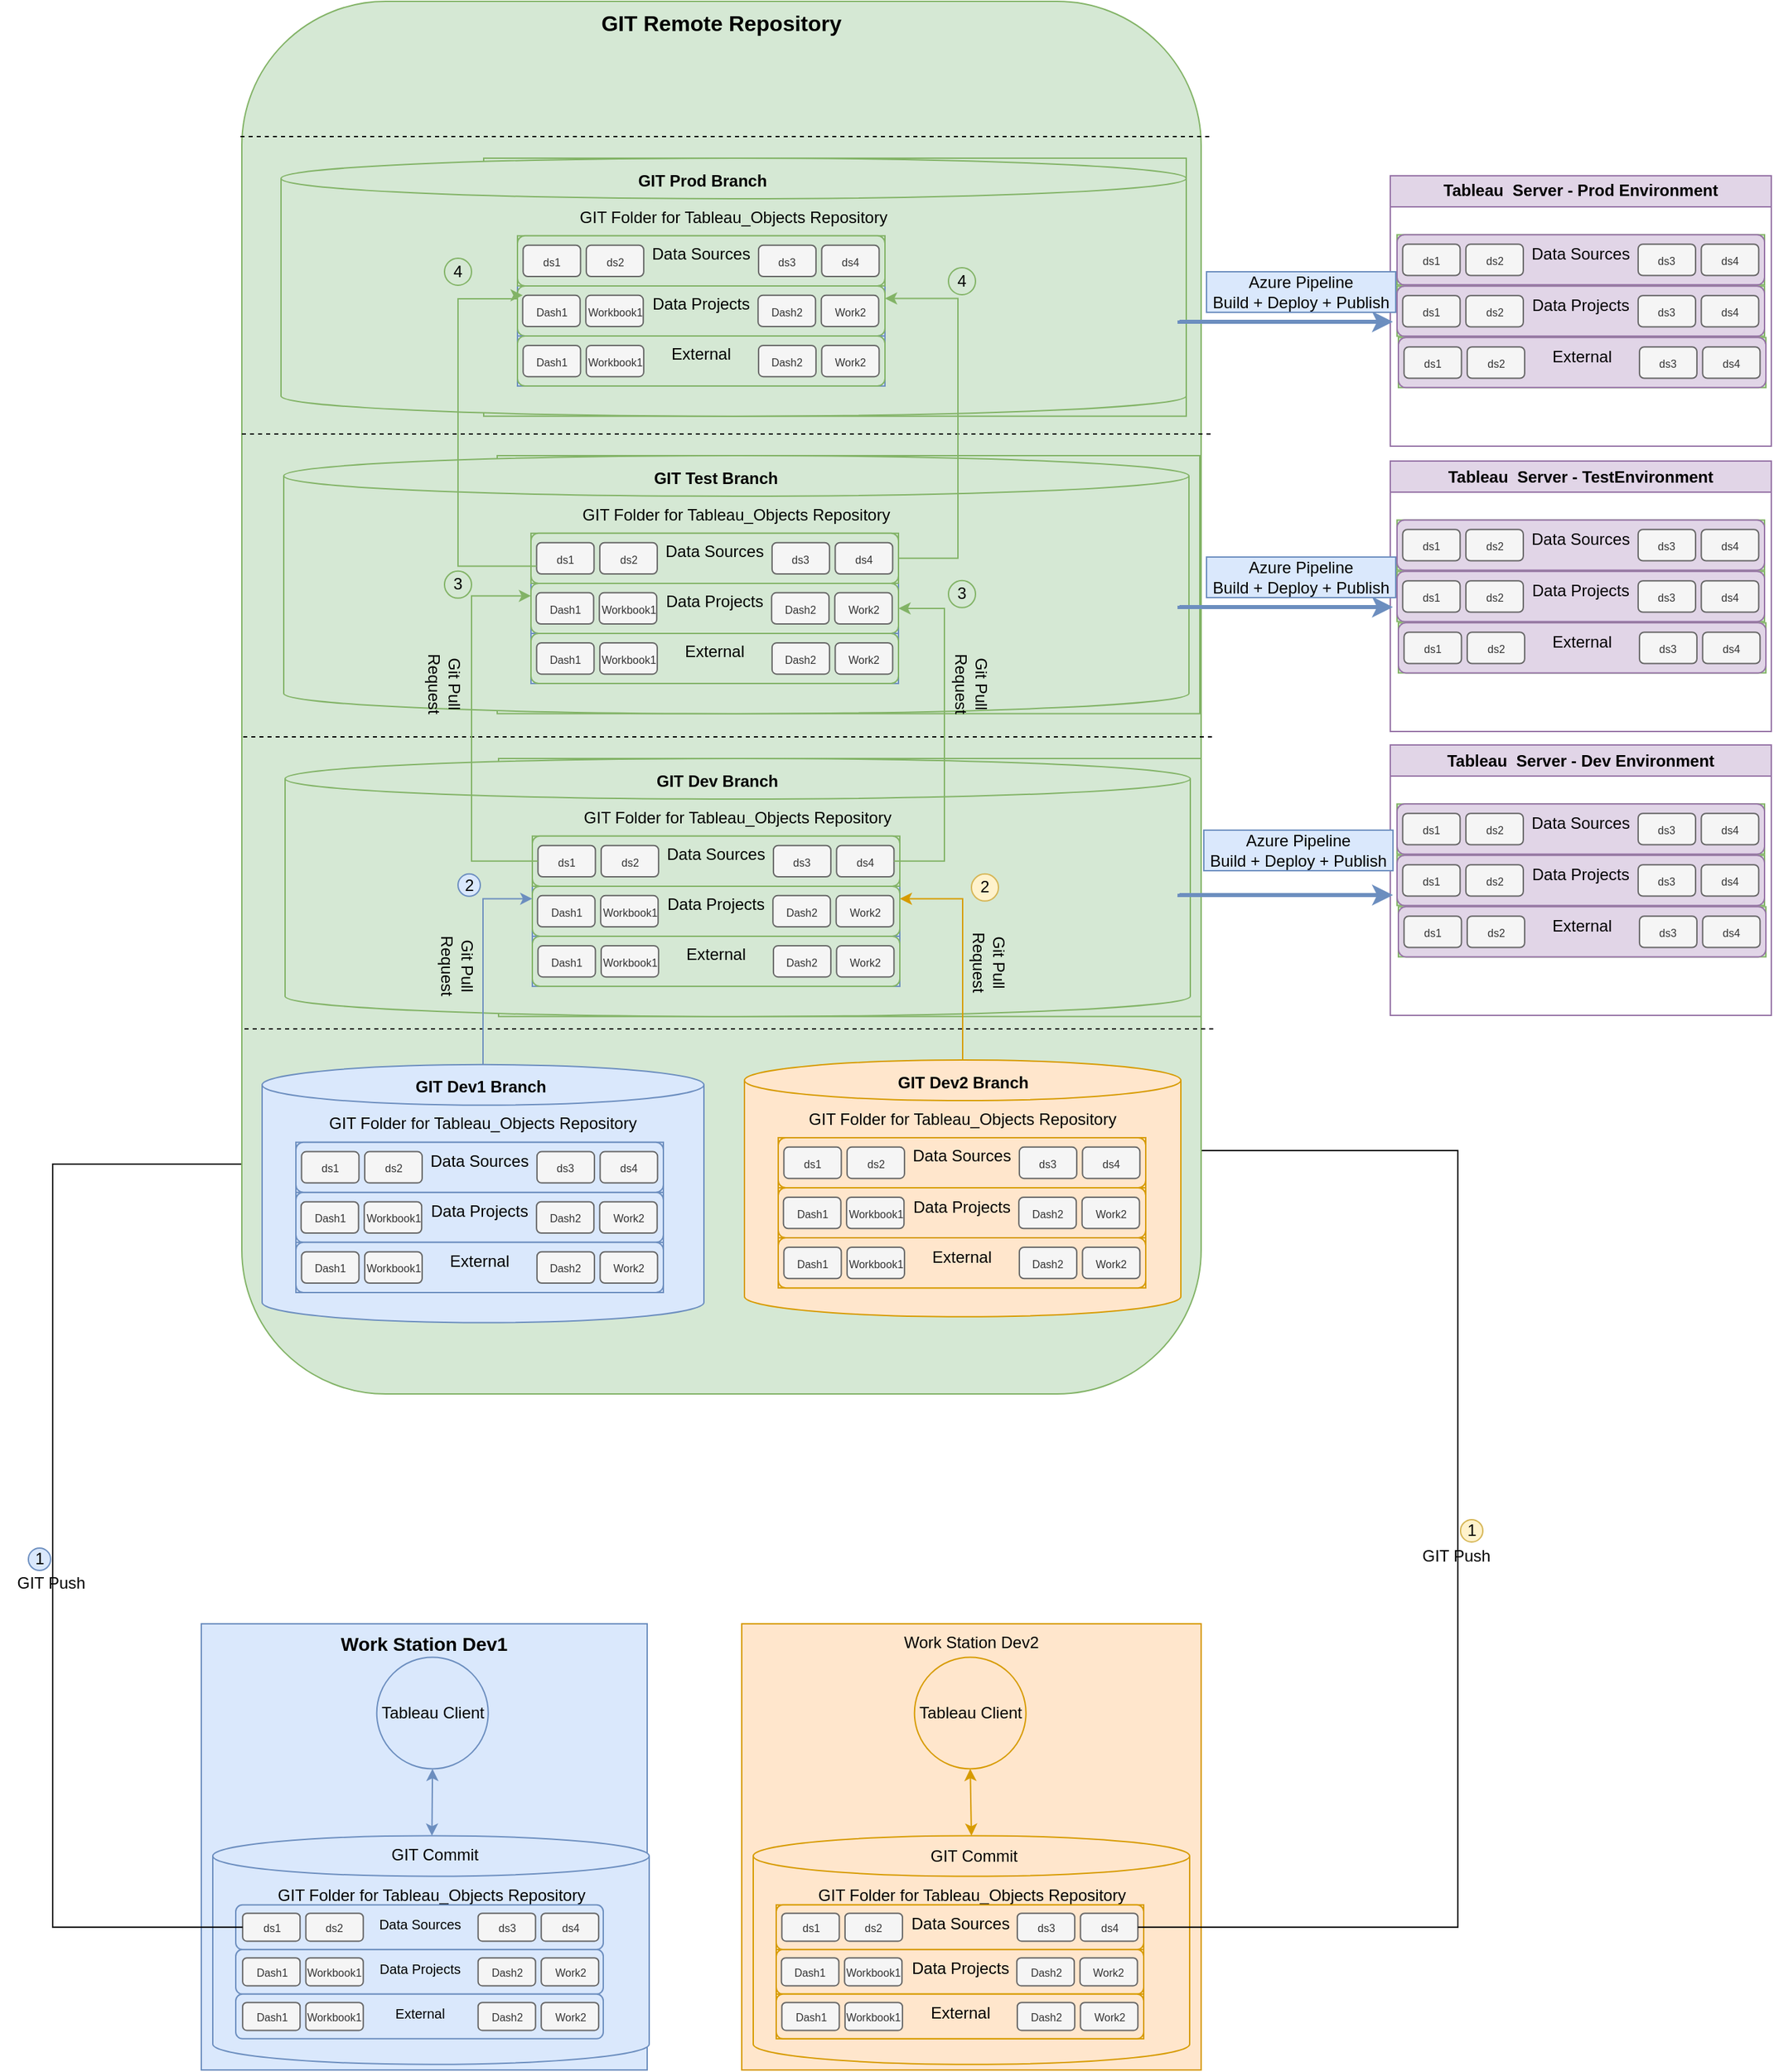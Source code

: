 <mxfile version="21.6.2" type="github">
  <diagram name="‫עמוד-1‬" id="i2Fc2xm11VRdaYwxFgzn">
    <mxGraphModel dx="1434" dy="1876" grid="1" gridSize="10" guides="1" tooltips="1" connect="1" arrows="1" fold="1" page="1" pageScale="1" pageWidth="827" pageHeight="1169" math="0" shadow="0">
      <root>
        <mxCell id="0" />
        <mxCell id="1" parent="0" />
        <mxCell id="d246zdA38Hne-XJqFqv3-175" value="Work Station Dev2" style="group;fillColor=#ffe6cc;strokeColor=#d79b00;" parent="1" vertex="1" connectable="0">
          <mxGeometry x="860" y="830" width="340" height="330" as="geometry" />
        </mxCell>
        <mxCell id="d246zdA38Hne-XJqFqv3-177" value="Tableau Client" style="ellipse;whiteSpace=wrap;html=1;aspect=fixed;fillColor=#ffe6cc;strokeColor=#d79b00;" parent="d246zdA38Hne-XJqFqv3-175" vertex="1">
          <mxGeometry x="127.85" y="24.75" width="82.5" height="82.5" as="geometry" />
        </mxCell>
        <mxCell id="d246zdA38Hne-XJqFqv3-178" value="GIT Folder for Tableau_Objects Repository" style="shape=cylinder3;whiteSpace=wrap;html=1;boundedLbl=1;backgroundOutline=1;size=15;fillColor=#ffe6cc;strokeColor=#d79b00;verticalAlign=top;" parent="d246zdA38Hne-XJqFqv3-175" vertex="1">
          <mxGeometry x="8.5" y="156.75" width="323" height="169.125" as="geometry" />
        </mxCell>
        <mxCell id="d246zdA38Hne-XJqFqv3-181" value="" style="group;fillColor=#ffe6cc;strokeColor=#d79b00;" parent="d246zdA38Hne-XJqFqv3-175" vertex="1" connectable="0">
          <mxGeometry x="25.5" y="240.9" width="272" height="33" as="geometry" />
        </mxCell>
        <mxCell id="d246zdA38Hne-XJqFqv3-182" value="Data Projects" style="rounded=1;whiteSpace=wrap;html=1;fillColor=#ffe6cc;strokeColor=#d79b00;verticalAlign=top;" parent="d246zdA38Hne-XJqFqv3-181" vertex="1">
          <mxGeometry width="272" height="33" as="geometry" />
        </mxCell>
        <mxCell id="yuexsXdvfjhhzSVvDChW-5" value="&lt;font style=&quot;font-size: 8px;&quot;&gt;Dash1&lt;/font&gt;" style="rounded=1;whiteSpace=wrap;html=1;container=0;fillColor=#f5f5f5;fontColor=#333333;strokeColor=#666666;" vertex="1" parent="d246zdA38Hne-XJqFqv3-181">
          <mxGeometry x="3.85" y="6.188" width="42.5" height="20.625" as="geometry" />
        </mxCell>
        <mxCell id="yuexsXdvfjhhzSVvDChW-6" value="&lt;font style=&quot;font-size: 8px;&quot;&gt;Workbook1&lt;/font&gt;" style="rounded=1;whiteSpace=wrap;html=1;container=0;fillColor=#f5f5f5;fontColor=#333333;strokeColor=#666666;" vertex="1" parent="d246zdA38Hne-XJqFqv3-181">
          <mxGeometry x="50.6" y="6.188" width="42.5" height="20.625" as="geometry" />
        </mxCell>
        <mxCell id="yuexsXdvfjhhzSVvDChW-7" value="&lt;font style=&quot;font-size: 8px;&quot;&gt;Dash2&lt;/font&gt;" style="rounded=1;whiteSpace=wrap;html=1;container=0;fillColor=#f5f5f5;fontColor=#333333;strokeColor=#666666;" vertex="1" parent="d246zdA38Hne-XJqFqv3-181">
          <mxGeometry x="178.1" y="6.188" width="42.5" height="20.625" as="geometry" />
        </mxCell>
        <mxCell id="yuexsXdvfjhhzSVvDChW-8" value="&lt;font style=&quot;font-size: 8px;&quot;&gt;Work2&lt;/font&gt;" style="rounded=1;whiteSpace=wrap;html=1;container=0;fillColor=#f5f5f5;fontColor=#333333;strokeColor=#666666;" vertex="1" parent="d246zdA38Hne-XJqFqv3-181">
          <mxGeometry x="224.85" y="6.188" width="42.5" height="20.625" as="geometry" />
        </mxCell>
        <mxCell id="d246zdA38Hne-XJqFqv3-187" value="" style="group;fillColor=#ffe6cc;strokeColor=#d79b00;" parent="d246zdA38Hne-XJqFqv3-175" vertex="1" connectable="0">
          <mxGeometry x="25.5" y="273.9" width="272" height="33" as="geometry" />
        </mxCell>
        <mxCell id="d246zdA38Hne-XJqFqv3-188" value="External" style="rounded=1;whiteSpace=wrap;html=1;fillColor=#ffe6cc;strokeColor=#d79b00;verticalAlign=top;" parent="d246zdA38Hne-XJqFqv3-187" vertex="1">
          <mxGeometry width="272" height="33" as="geometry" />
        </mxCell>
        <mxCell id="yuexsXdvfjhhzSVvDChW-9" value="&lt;font style=&quot;font-size: 8px;&quot;&gt;Dash1&lt;/font&gt;" style="rounded=1;whiteSpace=wrap;html=1;container=0;fillColor=#f5f5f5;fontColor=#333333;strokeColor=#666666;" vertex="1" parent="d246zdA38Hne-XJqFqv3-187">
          <mxGeometry x="4.19" y="6.188" width="42.5" height="20.625" as="geometry" />
        </mxCell>
        <mxCell id="yuexsXdvfjhhzSVvDChW-10" value="&lt;font style=&quot;font-size: 8px;&quot;&gt;Workbook1&lt;/font&gt;" style="rounded=1;whiteSpace=wrap;html=1;container=0;fillColor=#f5f5f5;fontColor=#333333;strokeColor=#666666;" vertex="1" parent="d246zdA38Hne-XJqFqv3-187">
          <mxGeometry x="50.94" y="6.188" width="42.5" height="20.625" as="geometry" />
        </mxCell>
        <mxCell id="yuexsXdvfjhhzSVvDChW-11" value="&lt;font style=&quot;font-size: 8px;&quot;&gt;Dash2&lt;/font&gt;" style="rounded=1;whiteSpace=wrap;html=1;container=0;fillColor=#f5f5f5;fontColor=#333333;strokeColor=#666666;" vertex="1" parent="d246zdA38Hne-XJqFqv3-187">
          <mxGeometry x="178.44" y="6.188" width="42.5" height="20.625" as="geometry" />
        </mxCell>
        <mxCell id="yuexsXdvfjhhzSVvDChW-12" value="&lt;font style=&quot;font-size: 8px;&quot;&gt;Work2&lt;/font&gt;" style="rounded=1;whiteSpace=wrap;html=1;container=0;fillColor=#f5f5f5;fontColor=#333333;strokeColor=#666666;" vertex="1" parent="d246zdA38Hne-XJqFqv3-187">
          <mxGeometry x="225.19" y="6.188" width="42.5" height="20.625" as="geometry" />
        </mxCell>
        <mxCell id="d246zdA38Hne-XJqFqv3-193" value="" style="group;fillColor=#ffe6cc;strokeColor=#d79b00;" parent="d246zdA38Hne-XJqFqv3-175" vertex="1" connectable="0">
          <mxGeometry x="25.5" y="207.9" width="272" height="33" as="geometry" />
        </mxCell>
        <mxCell id="d246zdA38Hne-XJqFqv3-194" value="Data Sources" style="rounded=1;whiteSpace=wrap;html=1;fillColor=#ffe6cc;strokeColor=#d79b00;verticalAlign=top;" parent="d246zdA38Hne-XJqFqv3-193" vertex="1">
          <mxGeometry width="272" height="33" as="geometry" />
        </mxCell>
        <mxCell id="yuexsXdvfjhhzSVvDChW-1" value="&lt;font style=&quot;font-size: 8px;&quot;&gt;ds1&lt;/font&gt;" style="rounded=1;whiteSpace=wrap;html=1;container=0;fillColor=#f5f5f5;fontColor=#333333;strokeColor=#666666;" vertex="1" parent="d246zdA38Hne-XJqFqv3-193">
          <mxGeometry x="4.19" y="6.188" width="42.5" height="20.625" as="geometry" />
        </mxCell>
        <mxCell id="yuexsXdvfjhhzSVvDChW-2" value="&lt;font style=&quot;font-size: 8px;&quot;&gt;ds2&lt;/font&gt;" style="rounded=1;whiteSpace=wrap;html=1;container=0;fillColor=#f5f5f5;fontColor=#333333;strokeColor=#666666;" vertex="1" parent="d246zdA38Hne-XJqFqv3-193">
          <mxGeometry x="50.94" y="6.188" width="42.5" height="20.625" as="geometry" />
        </mxCell>
        <mxCell id="yuexsXdvfjhhzSVvDChW-3" value="&lt;font style=&quot;font-size: 8px;&quot;&gt;ds3&lt;/font&gt;" style="rounded=1;whiteSpace=wrap;html=1;container=0;fillColor=#f5f5f5;fontColor=#333333;strokeColor=#666666;" vertex="1" parent="d246zdA38Hne-XJqFqv3-193">
          <mxGeometry x="178.44" y="6.188" width="42.5" height="20.625" as="geometry" />
        </mxCell>
        <mxCell id="yuexsXdvfjhhzSVvDChW-4" value="&lt;font style=&quot;font-size: 8px;&quot;&gt;ds4&lt;/font&gt;" style="rounded=1;whiteSpace=wrap;html=1;container=0;fillColor=#f5f5f5;fontColor=#333333;strokeColor=#666666;" vertex="1" parent="d246zdA38Hne-XJqFqv3-193">
          <mxGeometry x="225.19" y="6.188" width="42.5" height="20.625" as="geometry" />
        </mxCell>
        <mxCell id="yuexsXdvfjhhzSVvDChW-15" value="" style="endArrow=classic;startArrow=classic;html=1;rounded=0;entryX=0.5;entryY=1;entryDx=0;entryDy=0;exitX=0.5;exitY=0;exitDx=0;exitDy=0;exitPerimeter=0;fillColor=#ffe6cc;strokeColor=#d79b00;" edge="1" parent="d246zdA38Hne-XJqFqv3-175" source="d246zdA38Hne-XJqFqv3-178" target="d246zdA38Hne-XJqFqv3-177">
          <mxGeometry width="50" height="50" relative="1" as="geometry">
            <mxPoint x="60" y="220" as="sourcePoint" />
            <mxPoint x="110" y="170" as="targetPoint" />
          </mxGeometry>
        </mxCell>
        <mxCell id="yuexsXdvfjhhzSVvDChW-18" value="GIT Commit" style="text;html=1;strokeColor=none;fillColor=none;align=center;verticalAlign=middle;whiteSpace=wrap;rounded=0;rotation=0;" vertex="1" parent="d246zdA38Hne-XJqFqv3-175">
          <mxGeometry x="130.85" y="156.75" width="81.5" height="30" as="geometry" />
        </mxCell>
        <mxCell id="d246zdA38Hne-XJqFqv3-199" value="" style="group" parent="1" vertex="1" connectable="0">
          <mxGeometry x="460" y="830" width="340" height="330" as="geometry" />
        </mxCell>
        <mxCell id="d246zdA38Hne-XJqFqv3-200" value="&lt;b style=&quot;border-color: var(--border-color);&quot;&gt;&lt;font style=&quot;border-color: var(--border-color); font-size: 14px;&quot;&gt;Work Station Dev1&lt;/font&gt;&lt;/b&gt;" style="whiteSpace=wrap;html=1;aspect=fixed;verticalAlign=top;fillColor=#dae8fc;strokeColor=#6c8ebf;" parent="d246zdA38Hne-XJqFqv3-199" vertex="1">
          <mxGeometry width="330" height="330" as="geometry" />
        </mxCell>
        <mxCell id="d246zdA38Hne-XJqFqv3-201" value="Tableau Client" style="ellipse;whiteSpace=wrap;html=1;aspect=fixed;fillColor=#dae8fc;strokeColor=#6c8ebf;" parent="d246zdA38Hne-XJqFqv3-199" vertex="1">
          <mxGeometry x="129.85" y="24.75" width="82.5" height="82.5" as="geometry" />
        </mxCell>
        <mxCell id="d246zdA38Hne-XJqFqv3-202" value="GIT Folder for Tableau_Objects Repository" style="shape=cylinder3;whiteSpace=wrap;html=1;boundedLbl=1;backgroundOutline=1;size=15;fillColor=#dae8fc;strokeColor=#6c8ebf;verticalAlign=top;" parent="d246zdA38Hne-XJqFqv3-199" vertex="1">
          <mxGeometry x="8.5" y="156.75" width="323" height="169.125" as="geometry" />
        </mxCell>
        <mxCell id="d246zdA38Hne-XJqFqv3-205" value="" style="group" parent="d246zdA38Hne-XJqFqv3-199" vertex="1" connectable="0">
          <mxGeometry x="25.5" y="240.9" width="272" height="33" as="geometry" />
        </mxCell>
        <mxCell id="d246zdA38Hne-XJqFqv3-206" value="&lt;font style=&quot;font-size: 10px;&quot;&gt;Data Projects&lt;/font&gt;" style="rounded=1;whiteSpace=wrap;html=1;fillColor=#dae8fc;strokeColor=#6c8ebf;verticalAlign=top;" parent="d246zdA38Hne-XJqFqv3-205" vertex="1">
          <mxGeometry width="272" height="33" as="geometry" />
        </mxCell>
        <mxCell id="d246zdA38Hne-XJqFqv3-207" value="&lt;font style=&quot;font-size: 8px;&quot;&gt;Dash1&lt;/font&gt;" style="rounded=1;whiteSpace=wrap;html=1;container=0;fillColor=#f5f5f5;fontColor=#333333;strokeColor=#666666;" parent="d246zdA38Hne-XJqFqv3-205" vertex="1">
          <mxGeometry x="5.1" y="6.188" width="42.5" height="20.625" as="geometry" />
        </mxCell>
        <mxCell id="d246zdA38Hne-XJqFqv3-208" value="&lt;font style=&quot;font-size: 8px;&quot;&gt;Workbook1&lt;/font&gt;" style="rounded=1;whiteSpace=wrap;html=1;container=0;fillColor=#f5f5f5;fontColor=#333333;strokeColor=#666666;" parent="d246zdA38Hne-XJqFqv3-205" vertex="1">
          <mxGeometry x="51.85" y="6.188" width="42.5" height="20.625" as="geometry" />
        </mxCell>
        <mxCell id="d246zdA38Hne-XJqFqv3-209" value="&lt;font style=&quot;font-size: 8px;&quot;&gt;Dash2&lt;/font&gt;" style="rounded=1;whiteSpace=wrap;html=1;container=0;fillColor=#f5f5f5;fontColor=#333333;strokeColor=#666666;" parent="d246zdA38Hne-XJqFqv3-205" vertex="1">
          <mxGeometry x="179.35" y="6.188" width="42.5" height="20.625" as="geometry" />
        </mxCell>
        <mxCell id="d246zdA38Hne-XJqFqv3-210" value="&lt;font style=&quot;font-size: 8px;&quot;&gt;Work2&lt;/font&gt;" style="rounded=1;whiteSpace=wrap;html=1;container=0;fillColor=#f5f5f5;fontColor=#333333;strokeColor=#666666;" parent="d246zdA38Hne-XJqFqv3-205" vertex="1">
          <mxGeometry x="226.1" y="6.188" width="42.5" height="20.625" as="geometry" />
        </mxCell>
        <mxCell id="d246zdA38Hne-XJqFqv3-211" value="" style="group" parent="d246zdA38Hne-XJqFqv3-199" vertex="1" connectable="0">
          <mxGeometry x="25.5" y="273.9" width="272" height="33" as="geometry" />
        </mxCell>
        <mxCell id="d246zdA38Hne-XJqFqv3-212" value="&lt;font style=&quot;font-size: 10px;&quot;&gt;External&lt;/font&gt;" style="rounded=1;whiteSpace=wrap;html=1;fillColor=#dae8fc;strokeColor=#6c8ebf;verticalAlign=top;" parent="d246zdA38Hne-XJqFqv3-211" vertex="1">
          <mxGeometry width="272" height="33" as="geometry" />
        </mxCell>
        <mxCell id="d246zdA38Hne-XJqFqv3-213" value="&lt;font style=&quot;font-size: 8px;&quot;&gt;Dash1&lt;/font&gt;" style="rounded=1;whiteSpace=wrap;html=1;container=0;fillColor=#f5f5f5;fontColor=#333333;strokeColor=#666666;" parent="d246zdA38Hne-XJqFqv3-211" vertex="1">
          <mxGeometry x="5.1" y="6.188" width="42.5" height="20.625" as="geometry" />
        </mxCell>
        <mxCell id="d246zdA38Hne-XJqFqv3-214" value="&lt;font style=&quot;font-size: 8px;&quot;&gt;Workbook1&lt;/font&gt;" style="rounded=1;whiteSpace=wrap;html=1;container=0;fillColor=#f5f5f5;fontColor=#333333;strokeColor=#666666;" parent="d246zdA38Hne-XJqFqv3-211" vertex="1">
          <mxGeometry x="51.85" y="6.188" width="42.5" height="20.625" as="geometry" />
        </mxCell>
        <mxCell id="d246zdA38Hne-XJqFqv3-215" value="&lt;font style=&quot;font-size: 8px;&quot;&gt;Dash2&lt;/font&gt;" style="rounded=1;whiteSpace=wrap;html=1;container=0;fillColor=#f5f5f5;fontColor=#333333;strokeColor=#666666;" parent="d246zdA38Hne-XJqFqv3-211" vertex="1">
          <mxGeometry x="179.35" y="6.188" width="42.5" height="20.625" as="geometry" />
        </mxCell>
        <mxCell id="d246zdA38Hne-XJqFqv3-216" value="&lt;font style=&quot;font-size: 8px;&quot;&gt;Work2&lt;/font&gt;" style="rounded=1;whiteSpace=wrap;html=1;container=0;fillColor=#f5f5f5;fontColor=#333333;strokeColor=#666666;" parent="d246zdA38Hne-XJqFqv3-211" vertex="1">
          <mxGeometry x="226.1" y="6.188" width="42.5" height="20.625" as="geometry" />
        </mxCell>
        <mxCell id="d246zdA38Hne-XJqFqv3-217" value="" style="group" parent="d246zdA38Hne-XJqFqv3-199" vertex="1" connectable="0">
          <mxGeometry x="25.5" y="207.9" width="272" height="33" as="geometry" />
        </mxCell>
        <mxCell id="d246zdA38Hne-XJqFqv3-218" value="&lt;font style=&quot;font-size: 10px;&quot;&gt;Data Sources&lt;/font&gt;" style="rounded=1;whiteSpace=wrap;html=1;fillColor=#dae8fc;strokeColor=#6c8ebf;verticalAlign=top;" parent="d246zdA38Hne-XJqFqv3-217" vertex="1">
          <mxGeometry width="272" height="33" as="geometry" />
        </mxCell>
        <mxCell id="d246zdA38Hne-XJqFqv3-219" value="&lt;font style=&quot;font-size: 8px;&quot;&gt;ds1&lt;/font&gt;" style="rounded=1;whiteSpace=wrap;html=1;container=0;fillColor=#f5f5f5;fontColor=#333333;strokeColor=#666666;" parent="d246zdA38Hne-XJqFqv3-217" vertex="1">
          <mxGeometry x="5.1" y="6.188" width="42.5" height="20.625" as="geometry" />
        </mxCell>
        <mxCell id="d246zdA38Hne-XJqFqv3-220" value="&lt;font style=&quot;font-size: 8px;&quot;&gt;ds2&lt;/font&gt;" style="rounded=1;whiteSpace=wrap;html=1;container=0;fillColor=#f5f5f5;fontColor=#333333;strokeColor=#666666;" parent="d246zdA38Hne-XJqFqv3-217" vertex="1">
          <mxGeometry x="51.85" y="6.188" width="42.5" height="20.625" as="geometry" />
        </mxCell>
        <mxCell id="d246zdA38Hne-XJqFqv3-221" value="&lt;font style=&quot;font-size: 8px;&quot;&gt;ds3&lt;/font&gt;" style="rounded=1;whiteSpace=wrap;html=1;container=0;fillColor=#f5f5f5;fontColor=#333333;strokeColor=#666666;" parent="d246zdA38Hne-XJqFqv3-217" vertex="1">
          <mxGeometry x="179.35" y="6.188" width="42.5" height="20.625" as="geometry" />
        </mxCell>
        <mxCell id="d246zdA38Hne-XJqFqv3-222" value="&lt;font style=&quot;font-size: 8px;&quot;&gt;ds4&lt;/font&gt;" style="rounded=1;whiteSpace=wrap;html=1;container=0;fillColor=#f5f5f5;fontColor=#333333;strokeColor=#666666;" parent="d246zdA38Hne-XJqFqv3-217" vertex="1">
          <mxGeometry x="226.1" y="6.188" width="42.5" height="20.625" as="geometry" />
        </mxCell>
        <mxCell id="yuexsXdvfjhhzSVvDChW-16" value="" style="endArrow=classic;startArrow=classic;html=1;rounded=0;entryX=0.5;entryY=1;entryDx=0;entryDy=0;fillColor=#dae8fc;strokeColor=#6c8ebf;" edge="1" parent="d246zdA38Hne-XJqFqv3-199" source="d246zdA38Hne-XJqFqv3-202" target="d246zdA38Hne-XJqFqv3-201">
          <mxGeometry width="50" height="50" relative="1" as="geometry">
            <mxPoint x="460" y="220" as="sourcePoint" />
            <mxPoint x="170" y="100" as="targetPoint" />
          </mxGeometry>
        </mxCell>
        <mxCell id="yuexsXdvfjhhzSVvDChW-17" value="GIT Commit" style="text;html=1;strokeColor=none;fillColor=none;align=center;verticalAlign=middle;whiteSpace=wrap;rounded=0;rotation=0;" vertex="1" parent="d246zdA38Hne-XJqFqv3-199">
          <mxGeometry x="132" y="156.25" width="81.5" height="30" as="geometry" />
        </mxCell>
        <mxCell id="d246zdA38Hne-XJqFqv3-269" value="GIT Push" style="text;html=1;strokeColor=none;fillColor=none;align=center;verticalAlign=middle;whiteSpace=wrap;rounded=0;rotation=0;" parent="1" vertex="1">
          <mxGeometry x="311.25" y="790" width="76" height="20" as="geometry" />
        </mxCell>
        <mxCell id="d246zdA38Hne-XJqFqv3-284" value="1" style="ellipse;whiteSpace=wrap;html=1;aspect=fixed;fillColor=#dae8fc;strokeColor=#6c8ebf;" parent="1" vertex="1">
          <mxGeometry x="332" y="774.005" width="16.5" height="16.5" as="geometry" />
        </mxCell>
        <mxCell id="d246zdA38Hne-XJqFqv3-300" value="1" style="ellipse;whiteSpace=wrap;html=1;aspect=fixed;fillColor=#fff2cc;strokeColor=#d6b656;" parent="1" vertex="1">
          <mxGeometry x="1392" y="752.995" width="16.5" height="16.5" as="geometry" />
        </mxCell>
        <mxCell id="yuexsXdvfjhhzSVvDChW-62" style="edgeStyle=orthogonalEdgeStyle;rounded=0;orthogonalLoop=1;jettySize=auto;html=1;entryX=0;entryY=0.5;entryDx=0;entryDy=0;" edge="1" parent="1" source="d246zdA38Hne-XJqFqv3-219" target="yuexsXdvfjhhzSVvDChW-56">
          <mxGeometry relative="1" as="geometry">
            <mxPoint x="470" y="510" as="targetPoint" />
            <Array as="points">
              <mxPoint x="350" y="1054" />
              <mxPoint x="350" y="490" />
              <mxPoint x="530" y="490" />
              <mxPoint x="530" y="492" />
            </Array>
          </mxGeometry>
        </mxCell>
        <mxCell id="yuexsXdvfjhhzSVvDChW-63" style="edgeStyle=orthogonalEdgeStyle;rounded=0;orthogonalLoop=1;jettySize=auto;html=1;entryX=1;entryY=0.25;entryDx=0;entryDy=0;" edge="1" parent="1" source="yuexsXdvfjhhzSVvDChW-4" target="yuexsXdvfjhhzSVvDChW-37">
          <mxGeometry relative="1" as="geometry">
            <mxPoint x="1410" y="520" as="targetPoint" />
            <Array as="points">
              <mxPoint x="1390" y="1054" />
              <mxPoint x="1390" y="480" />
              <mxPoint x="1155" y="480" />
            </Array>
          </mxGeometry>
        </mxCell>
        <mxCell id="yuexsXdvfjhhzSVvDChW-64" value="GIT Push" style="text;html=1;strokeColor=none;fillColor=none;align=center;verticalAlign=middle;whiteSpace=wrap;rounded=0;rotation=0;" vertex="1" parent="1">
          <mxGeometry x="1350.5" y="770.01" width="76" height="20" as="geometry" />
        </mxCell>
        <mxCell id="d246zdA38Hne-XJqFqv3-11" value="&lt;b&gt;&lt;font style=&quot;font-size: 16px;&quot;&gt;GIT Remote Repository&lt;/font&gt;&lt;/b&gt;" style="rounded=1;whiteSpace=wrap;html=1;fillColor=#d5e8d4;strokeColor=#82b366;direction=south;verticalAlign=top;" parent="1" vertex="1">
          <mxGeometry x="490" y="-370" width="710" height="1030" as="geometry" />
        </mxCell>
        <mxCell id="r5iFqAWKlbIohHAniu_M-5" value="" style="endArrow=none;dashed=1;html=1;rounded=0;exitX=0.5;exitY=1;exitDx=0;exitDy=0;entryX=0.5;entryY=0;entryDx=0;entryDy=0;" parent="1" edge="1">
          <mxGeometry width="50" height="50" relative="1" as="geometry">
            <mxPoint x="492" y="390" as="sourcePoint" />
            <mxPoint x="1212" y="390" as="targetPoint" />
          </mxGeometry>
        </mxCell>
        <mxCell id="yuexsXdvfjhhzSVvDChW-19" value="GIT Folder for Tableau_Objects Repository" style="shape=cylinder3;whiteSpace=wrap;html=1;boundedLbl=1;backgroundOutline=1;size=15;fillColor=#ffe6cc;strokeColor=#d79b00;verticalAlign=top;" vertex="1" parent="1">
          <mxGeometry x="862" y="413.061" width="323" height="189.834" as="geometry" />
        </mxCell>
        <mxCell id="yuexsXdvfjhhzSVvDChW-20" value="" style="group;fillColor=#ffe6cc;strokeColor=#d79b00;" vertex="1" connectable="0" parent="1">
          <mxGeometry x="887" y="507.515" width="272" height="37.041" as="geometry" />
        </mxCell>
        <mxCell id="yuexsXdvfjhhzSVvDChW-21" value="Data Projects" style="rounded=1;whiteSpace=wrap;html=1;fillColor=#ffe6cc;strokeColor=#d79b00;verticalAlign=top;" vertex="1" parent="yuexsXdvfjhhzSVvDChW-20">
          <mxGeometry width="272" height="37.041" as="geometry" />
        </mxCell>
        <mxCell id="yuexsXdvfjhhzSVvDChW-22" value="&lt;font style=&quot;font-size: 8px;&quot;&gt;Dash1&lt;/font&gt;" style="rounded=1;whiteSpace=wrap;html=1;container=0;fillColor=#f5f5f5;fontColor=#333333;strokeColor=#666666;" vertex="1" parent="yuexsXdvfjhhzSVvDChW-20">
          <mxGeometry x="3.85" y="6.945" width="42.5" height="23.151" as="geometry" />
        </mxCell>
        <mxCell id="yuexsXdvfjhhzSVvDChW-23" value="&lt;font style=&quot;font-size: 8px;&quot;&gt;Workbook1&lt;/font&gt;" style="rounded=1;whiteSpace=wrap;html=1;container=0;fillColor=#f5f5f5;fontColor=#333333;strokeColor=#666666;" vertex="1" parent="yuexsXdvfjhhzSVvDChW-20">
          <mxGeometry x="50.6" y="6.945" width="42.5" height="23.151" as="geometry" />
        </mxCell>
        <mxCell id="yuexsXdvfjhhzSVvDChW-24" value="&lt;font style=&quot;font-size: 8px;&quot;&gt;Dash2&lt;/font&gt;" style="rounded=1;whiteSpace=wrap;html=1;container=0;fillColor=#f5f5f5;fontColor=#333333;strokeColor=#666666;" vertex="1" parent="yuexsXdvfjhhzSVvDChW-20">
          <mxGeometry x="178.1" y="6.945" width="42.5" height="23.151" as="geometry" />
        </mxCell>
        <mxCell id="yuexsXdvfjhhzSVvDChW-25" value="&lt;font style=&quot;font-size: 8px;&quot;&gt;Work2&lt;/font&gt;" style="rounded=1;whiteSpace=wrap;html=1;container=0;fillColor=#f5f5f5;fontColor=#333333;strokeColor=#666666;" vertex="1" parent="yuexsXdvfjhhzSVvDChW-20">
          <mxGeometry x="224.85" y="6.945" width="42.5" height="23.151" as="geometry" />
        </mxCell>
        <mxCell id="yuexsXdvfjhhzSVvDChW-26" value="" style="group;fillColor=#ffe6cc;strokeColor=#d79b00;" vertex="1" connectable="0" parent="1">
          <mxGeometry x="887" y="544.556" width="272" height="37.041" as="geometry" />
        </mxCell>
        <mxCell id="yuexsXdvfjhhzSVvDChW-27" value="External" style="rounded=1;whiteSpace=wrap;html=1;fillColor=#ffe6cc;strokeColor=#d79b00;verticalAlign=top;" vertex="1" parent="yuexsXdvfjhhzSVvDChW-26">
          <mxGeometry width="272" height="37.041" as="geometry" />
        </mxCell>
        <mxCell id="yuexsXdvfjhhzSVvDChW-28" value="&lt;font style=&quot;font-size: 8px;&quot;&gt;Dash1&lt;/font&gt;" style="rounded=1;whiteSpace=wrap;html=1;container=0;fillColor=#f5f5f5;fontColor=#333333;strokeColor=#666666;" vertex="1" parent="yuexsXdvfjhhzSVvDChW-26">
          <mxGeometry x="4.19" y="6.945" width="42.5" height="23.151" as="geometry" />
        </mxCell>
        <mxCell id="yuexsXdvfjhhzSVvDChW-29" value="&lt;font style=&quot;font-size: 8px;&quot;&gt;Workbook1&lt;/font&gt;" style="rounded=1;whiteSpace=wrap;html=1;container=0;fillColor=#f5f5f5;fontColor=#333333;strokeColor=#666666;" vertex="1" parent="yuexsXdvfjhhzSVvDChW-26">
          <mxGeometry x="50.94" y="6.945" width="42.5" height="23.151" as="geometry" />
        </mxCell>
        <mxCell id="yuexsXdvfjhhzSVvDChW-30" value="&lt;font style=&quot;font-size: 8px;&quot;&gt;Dash2&lt;/font&gt;" style="rounded=1;whiteSpace=wrap;html=1;container=0;fillColor=#f5f5f5;fontColor=#333333;strokeColor=#666666;" vertex="1" parent="yuexsXdvfjhhzSVvDChW-26">
          <mxGeometry x="178.44" y="6.945" width="42.5" height="23.151" as="geometry" />
        </mxCell>
        <mxCell id="yuexsXdvfjhhzSVvDChW-31" value="&lt;font style=&quot;font-size: 8px;&quot;&gt;Work2&lt;/font&gt;" style="rounded=1;whiteSpace=wrap;html=1;container=0;fillColor=#f5f5f5;fontColor=#333333;strokeColor=#666666;" vertex="1" parent="yuexsXdvfjhhzSVvDChW-26">
          <mxGeometry x="225.19" y="6.945" width="42.5" height="23.151" as="geometry" />
        </mxCell>
        <mxCell id="yuexsXdvfjhhzSVvDChW-32" value="" style="group;fillColor=#ffe6cc;strokeColor=#d79b00;" vertex="1" connectable="0" parent="1">
          <mxGeometry x="887" y="470.474" width="272" height="37.041" as="geometry" />
        </mxCell>
        <mxCell id="yuexsXdvfjhhzSVvDChW-33" value="Data Sources" style="rounded=1;whiteSpace=wrap;html=1;fillColor=#ffe6cc;strokeColor=#d79b00;verticalAlign=top;" vertex="1" parent="yuexsXdvfjhhzSVvDChW-32">
          <mxGeometry width="272" height="37.041" as="geometry" />
        </mxCell>
        <mxCell id="yuexsXdvfjhhzSVvDChW-34" value="&lt;font style=&quot;font-size: 8px;&quot;&gt;ds1&lt;/font&gt;" style="rounded=1;whiteSpace=wrap;html=1;container=0;fillColor=#f5f5f5;fontColor=#333333;strokeColor=#666666;" vertex="1" parent="yuexsXdvfjhhzSVvDChW-32">
          <mxGeometry x="4.19" y="6.945" width="42.5" height="23.151" as="geometry" />
        </mxCell>
        <mxCell id="yuexsXdvfjhhzSVvDChW-35" value="&lt;font style=&quot;font-size: 8px;&quot;&gt;ds2&lt;/font&gt;" style="rounded=1;whiteSpace=wrap;html=1;container=0;fillColor=#f5f5f5;fontColor=#333333;strokeColor=#666666;" vertex="1" parent="yuexsXdvfjhhzSVvDChW-32">
          <mxGeometry x="50.94" y="6.945" width="42.5" height="23.151" as="geometry" />
        </mxCell>
        <mxCell id="yuexsXdvfjhhzSVvDChW-36" value="&lt;font style=&quot;font-size: 8px;&quot;&gt;ds3&lt;/font&gt;" style="rounded=1;whiteSpace=wrap;html=1;container=0;fillColor=#f5f5f5;fontColor=#333333;strokeColor=#666666;" vertex="1" parent="yuexsXdvfjhhzSVvDChW-32">
          <mxGeometry x="178.44" y="6.945" width="42.5" height="23.151" as="geometry" />
        </mxCell>
        <mxCell id="yuexsXdvfjhhzSVvDChW-37" value="&lt;font style=&quot;font-size: 8px;&quot;&gt;ds4&lt;/font&gt;" style="rounded=1;whiteSpace=wrap;html=1;container=0;fillColor=#f5f5f5;fontColor=#333333;strokeColor=#666666;" vertex="1" parent="yuexsXdvfjhhzSVvDChW-32">
          <mxGeometry x="225.19" y="6.945" width="42.5" height="23.151" as="geometry" />
        </mxCell>
        <mxCell id="yuexsXdvfjhhzSVvDChW-38" value="&lt;b&gt;GIT Dev2 Branch&lt;/b&gt;" style="text;html=1;strokeColor=none;fillColor=none;align=center;verticalAlign=middle;whiteSpace=wrap;rounded=0;rotation=0;" vertex="1" parent="1">
          <mxGeometry x="959" y="413.061" width="130" height="33.673" as="geometry" />
        </mxCell>
        <mxCell id="yuexsXdvfjhhzSVvDChW-61" value="" style="group" vertex="1" connectable="0" parent="1">
          <mxGeometry x="505" y="416.429" width="327" height="190.816" as="geometry" />
        </mxCell>
        <mxCell id="yuexsXdvfjhhzSVvDChW-41" value="GIT Folder for Tableau_Objects Repository" style="shape=cylinder3;whiteSpace=wrap;html=1;boundedLbl=1;backgroundOutline=1;size=15;fillColor=#dae8fc;strokeColor=#6c8ebf;verticalAlign=top;" vertex="1" parent="yuexsXdvfjhhzSVvDChW-61">
          <mxGeometry width="327" height="190.816" as="geometry" />
        </mxCell>
        <mxCell id="yuexsXdvfjhhzSVvDChW-42" value="" style="group;fillColor=#dae8fc;strokeColor=#6c8ebf;" vertex="1" connectable="0" parent="yuexsXdvfjhhzSVvDChW-61">
          <mxGeometry x="25" y="94.454" width="272" height="37.041" as="geometry" />
        </mxCell>
        <mxCell id="yuexsXdvfjhhzSVvDChW-43" value="Data Projects" style="rounded=1;whiteSpace=wrap;html=1;fillColor=#dae8fc;strokeColor=#6c8ebf;verticalAlign=top;" vertex="1" parent="yuexsXdvfjhhzSVvDChW-42">
          <mxGeometry width="272" height="37.041" as="geometry" />
        </mxCell>
        <mxCell id="yuexsXdvfjhhzSVvDChW-44" value="&lt;font style=&quot;font-size: 8px;&quot;&gt;Dash1&lt;/font&gt;" style="rounded=1;whiteSpace=wrap;html=1;container=0;fillColor=#f5f5f5;fontColor=#333333;strokeColor=#666666;" vertex="1" parent="yuexsXdvfjhhzSVvDChW-42">
          <mxGeometry x="3.85" y="6.945" width="42.5" height="23.151" as="geometry" />
        </mxCell>
        <mxCell id="yuexsXdvfjhhzSVvDChW-45" value="&lt;font style=&quot;font-size: 8px;&quot;&gt;Workbook1&lt;/font&gt;" style="rounded=1;whiteSpace=wrap;html=1;container=0;fillColor=#f5f5f5;fontColor=#333333;strokeColor=#666666;" vertex="1" parent="yuexsXdvfjhhzSVvDChW-42">
          <mxGeometry x="50.6" y="6.945" width="42.5" height="23.151" as="geometry" />
        </mxCell>
        <mxCell id="yuexsXdvfjhhzSVvDChW-46" value="&lt;font style=&quot;font-size: 8px;&quot;&gt;Dash2&lt;/font&gt;" style="rounded=1;whiteSpace=wrap;html=1;container=0;fillColor=#f5f5f5;fontColor=#333333;strokeColor=#666666;" vertex="1" parent="yuexsXdvfjhhzSVvDChW-42">
          <mxGeometry x="178.1" y="6.945" width="42.5" height="23.151" as="geometry" />
        </mxCell>
        <mxCell id="yuexsXdvfjhhzSVvDChW-47" value="&lt;font style=&quot;font-size: 8px;&quot;&gt;Work2&lt;/font&gt;" style="rounded=1;whiteSpace=wrap;html=1;container=0;fillColor=#f5f5f5;fontColor=#333333;strokeColor=#666666;" vertex="1" parent="yuexsXdvfjhhzSVvDChW-42">
          <mxGeometry x="224.85" y="6.945" width="42.5" height="23.151" as="geometry" />
        </mxCell>
        <mxCell id="yuexsXdvfjhhzSVvDChW-48" value="" style="group;fillColor=#dae8fc;strokeColor=#6c8ebf;" vertex="1" connectable="0" parent="yuexsXdvfjhhzSVvDChW-61">
          <mxGeometry x="25" y="131.495" width="272" height="37.041" as="geometry" />
        </mxCell>
        <mxCell id="yuexsXdvfjhhzSVvDChW-49" value="External" style="rounded=1;whiteSpace=wrap;html=1;fillColor=#dae8fc;strokeColor=#6c8ebf;verticalAlign=top;" vertex="1" parent="yuexsXdvfjhhzSVvDChW-48">
          <mxGeometry width="272" height="37.041" as="geometry" />
        </mxCell>
        <mxCell id="yuexsXdvfjhhzSVvDChW-50" value="&lt;font style=&quot;font-size: 8px;&quot;&gt;Dash1&lt;/font&gt;" style="rounded=1;whiteSpace=wrap;html=1;container=0;fillColor=#f5f5f5;fontColor=#333333;strokeColor=#666666;" vertex="1" parent="yuexsXdvfjhhzSVvDChW-48">
          <mxGeometry x="4.19" y="6.945" width="42.5" height="23.151" as="geometry" />
        </mxCell>
        <mxCell id="yuexsXdvfjhhzSVvDChW-51" value="&lt;font style=&quot;font-size: 8px;&quot;&gt;Workbook1&lt;/font&gt;" style="rounded=1;whiteSpace=wrap;html=1;container=0;fillColor=#f5f5f5;fontColor=#333333;strokeColor=#666666;" vertex="1" parent="yuexsXdvfjhhzSVvDChW-48">
          <mxGeometry x="50.94" y="6.945" width="42.5" height="23.151" as="geometry" />
        </mxCell>
        <mxCell id="yuexsXdvfjhhzSVvDChW-52" value="&lt;font style=&quot;font-size: 8px;&quot;&gt;Dash2&lt;/font&gt;" style="rounded=1;whiteSpace=wrap;html=1;container=0;fillColor=#f5f5f5;fontColor=#333333;strokeColor=#666666;" vertex="1" parent="yuexsXdvfjhhzSVvDChW-48">
          <mxGeometry x="178.44" y="6.945" width="42.5" height="23.151" as="geometry" />
        </mxCell>
        <mxCell id="yuexsXdvfjhhzSVvDChW-53" value="&lt;font style=&quot;font-size: 8px;&quot;&gt;Work2&lt;/font&gt;" style="rounded=1;whiteSpace=wrap;html=1;container=0;fillColor=#f5f5f5;fontColor=#333333;strokeColor=#666666;" vertex="1" parent="yuexsXdvfjhhzSVvDChW-48">
          <mxGeometry x="225.19" y="6.945" width="42.5" height="23.151" as="geometry" />
        </mxCell>
        <mxCell id="yuexsXdvfjhhzSVvDChW-54" value="" style="group;fillColor=#dae8fc;strokeColor=#6c8ebf;" vertex="1" connectable="0" parent="yuexsXdvfjhhzSVvDChW-61">
          <mxGeometry x="25" y="57.413" width="272" height="37.041" as="geometry" />
        </mxCell>
        <mxCell id="yuexsXdvfjhhzSVvDChW-55" value="Data Sources" style="rounded=1;whiteSpace=wrap;html=1;fillColor=#dae8fc;strokeColor=#6c8ebf;verticalAlign=top;" vertex="1" parent="yuexsXdvfjhhzSVvDChW-54">
          <mxGeometry width="272" height="37.041" as="geometry" />
        </mxCell>
        <mxCell id="yuexsXdvfjhhzSVvDChW-56" value="&lt;font style=&quot;font-size: 8px;&quot;&gt;ds1&lt;/font&gt;" style="rounded=1;whiteSpace=wrap;html=1;container=0;fillColor=#f5f5f5;fontColor=#333333;strokeColor=#666666;" vertex="1" parent="yuexsXdvfjhhzSVvDChW-54">
          <mxGeometry x="4.19" y="6.945" width="42.5" height="23.151" as="geometry" />
        </mxCell>
        <mxCell id="yuexsXdvfjhhzSVvDChW-57" value="&lt;font style=&quot;font-size: 8px;&quot;&gt;ds2&lt;/font&gt;" style="rounded=1;whiteSpace=wrap;html=1;container=0;fillColor=#f5f5f5;fontColor=#333333;strokeColor=#666666;" vertex="1" parent="yuexsXdvfjhhzSVvDChW-54">
          <mxGeometry x="50.94" y="6.945" width="42.5" height="23.151" as="geometry" />
        </mxCell>
        <mxCell id="yuexsXdvfjhhzSVvDChW-58" value="&lt;font style=&quot;font-size: 8px;&quot;&gt;ds3&lt;/font&gt;" style="rounded=1;whiteSpace=wrap;html=1;container=0;fillColor=#f5f5f5;fontColor=#333333;strokeColor=#666666;" vertex="1" parent="yuexsXdvfjhhzSVvDChW-54">
          <mxGeometry x="178.44" y="6.945" width="42.5" height="23.151" as="geometry" />
        </mxCell>
        <mxCell id="yuexsXdvfjhhzSVvDChW-59" value="&lt;font style=&quot;font-size: 8px;&quot;&gt;ds4&lt;/font&gt;" style="rounded=1;whiteSpace=wrap;html=1;container=0;fillColor=#f5f5f5;fontColor=#333333;strokeColor=#666666;" vertex="1" parent="yuexsXdvfjhhzSVvDChW-54">
          <mxGeometry x="225.19" y="6.945" width="42.5" height="23.151" as="geometry" />
        </mxCell>
        <mxCell id="yuexsXdvfjhhzSVvDChW-60" value="&lt;b&gt;GIT Dev1 Branch&lt;/b&gt;" style="text;html=1;strokeColor=none;fillColor=none;align=center;verticalAlign=middle;whiteSpace=wrap;rounded=0;rotation=0;" vertex="1" parent="yuexsXdvfjhhzSVvDChW-61">
          <mxGeometry x="97" width="130" height="33.673" as="geometry" />
        </mxCell>
        <mxCell id="yuexsXdvfjhhzSVvDChW-87" value="" style="group;fillColor=#d5e8d4;strokeColor=#82b366;" vertex="1" connectable="0" parent="1">
          <mxGeometry x="680" y="189.999" width="520" height="190.82" as="geometry" />
        </mxCell>
        <mxCell id="yuexsXdvfjhhzSVvDChW-88" value="GIT Folder for Tableau_Objects Repository" style="shape=cylinder3;whiteSpace=wrap;html=1;boundedLbl=1;backgroundOutline=1;size=15;fillColor=#d5e8d4;strokeColor=#82b366;verticalAlign=top;" vertex="1" parent="yuexsXdvfjhhzSVvDChW-87">
          <mxGeometry x="-158" width="670" height="190.82" as="geometry" />
        </mxCell>
        <mxCell id="yuexsXdvfjhhzSVvDChW-89" value="" style="group;fillColor=#dae8fc;strokeColor=#6c8ebf;" vertex="1" connectable="0" parent="yuexsXdvfjhhzSVvDChW-87">
          <mxGeometry x="25" y="94.454" width="272" height="37.041" as="geometry" />
        </mxCell>
        <mxCell id="yuexsXdvfjhhzSVvDChW-90" value="Data Projects" style="rounded=1;whiteSpace=wrap;html=1;fillColor=#d5e8d4;strokeColor=#82b366;verticalAlign=top;" vertex="1" parent="yuexsXdvfjhhzSVvDChW-89">
          <mxGeometry width="272" height="37.041" as="geometry" />
        </mxCell>
        <mxCell id="yuexsXdvfjhhzSVvDChW-91" value="&lt;font style=&quot;font-size: 8px;&quot;&gt;Dash1&lt;/font&gt;" style="rounded=1;whiteSpace=wrap;html=1;container=0;fillColor=#f5f5f5;fontColor=#333333;strokeColor=#666666;" vertex="1" parent="yuexsXdvfjhhzSVvDChW-89">
          <mxGeometry x="3.85" y="6.945" width="42.5" height="23.151" as="geometry" />
        </mxCell>
        <mxCell id="yuexsXdvfjhhzSVvDChW-92" value="&lt;font style=&quot;font-size: 8px;&quot;&gt;Workbook1&lt;/font&gt;" style="rounded=1;whiteSpace=wrap;html=1;container=0;fillColor=#f5f5f5;fontColor=#333333;strokeColor=#666666;" vertex="1" parent="yuexsXdvfjhhzSVvDChW-89">
          <mxGeometry x="50.6" y="6.945" width="42.5" height="23.151" as="geometry" />
        </mxCell>
        <mxCell id="yuexsXdvfjhhzSVvDChW-93" value="&lt;font style=&quot;font-size: 8px;&quot;&gt;Dash2&lt;/font&gt;" style="rounded=1;whiteSpace=wrap;html=1;container=0;fillColor=#f5f5f5;fontColor=#333333;strokeColor=#666666;" vertex="1" parent="yuexsXdvfjhhzSVvDChW-89">
          <mxGeometry x="178.1" y="6.945" width="42.5" height="23.151" as="geometry" />
        </mxCell>
        <mxCell id="yuexsXdvfjhhzSVvDChW-94" value="&lt;font style=&quot;font-size: 8px;&quot;&gt;Work2&lt;/font&gt;" style="rounded=1;whiteSpace=wrap;html=1;container=0;fillColor=#f5f5f5;fontColor=#333333;strokeColor=#666666;" vertex="1" parent="yuexsXdvfjhhzSVvDChW-89">
          <mxGeometry x="224.85" y="6.945" width="42.5" height="23.151" as="geometry" />
        </mxCell>
        <mxCell id="yuexsXdvfjhhzSVvDChW-95" value="" style="group;fillColor=#dae8fc;strokeColor=#6c8ebf;" vertex="1" connectable="0" parent="yuexsXdvfjhhzSVvDChW-87">
          <mxGeometry x="25" y="131.495" width="272" height="37.041" as="geometry" />
        </mxCell>
        <mxCell id="yuexsXdvfjhhzSVvDChW-96" value="External" style="rounded=1;whiteSpace=wrap;html=1;fillColor=#d5e8d4;strokeColor=#82b366;verticalAlign=top;" vertex="1" parent="yuexsXdvfjhhzSVvDChW-95">
          <mxGeometry width="272" height="37.041" as="geometry" />
        </mxCell>
        <mxCell id="yuexsXdvfjhhzSVvDChW-97" value="&lt;font style=&quot;font-size: 8px;&quot;&gt;Dash1&lt;/font&gt;" style="rounded=1;whiteSpace=wrap;html=1;container=0;fillColor=#f5f5f5;fontColor=#333333;strokeColor=#666666;" vertex="1" parent="yuexsXdvfjhhzSVvDChW-95">
          <mxGeometry x="4.19" y="6.945" width="42.5" height="23.151" as="geometry" />
        </mxCell>
        <mxCell id="yuexsXdvfjhhzSVvDChW-98" value="&lt;font style=&quot;font-size: 8px;&quot;&gt;Workbook1&lt;/font&gt;" style="rounded=1;whiteSpace=wrap;html=1;container=0;fillColor=#f5f5f5;fontColor=#333333;strokeColor=#666666;" vertex="1" parent="yuexsXdvfjhhzSVvDChW-95">
          <mxGeometry x="50.94" y="6.945" width="42.5" height="23.151" as="geometry" />
        </mxCell>
        <mxCell id="yuexsXdvfjhhzSVvDChW-99" value="&lt;font style=&quot;font-size: 8px;&quot;&gt;Dash2&lt;/font&gt;" style="rounded=1;whiteSpace=wrap;html=1;container=0;fillColor=#f5f5f5;fontColor=#333333;strokeColor=#666666;" vertex="1" parent="yuexsXdvfjhhzSVvDChW-95">
          <mxGeometry x="178.44" y="6.945" width="42.5" height="23.151" as="geometry" />
        </mxCell>
        <mxCell id="yuexsXdvfjhhzSVvDChW-100" value="&lt;font style=&quot;font-size: 8px;&quot;&gt;Work2&lt;/font&gt;" style="rounded=1;whiteSpace=wrap;html=1;container=0;fillColor=#f5f5f5;fontColor=#333333;strokeColor=#666666;" vertex="1" parent="yuexsXdvfjhhzSVvDChW-95">
          <mxGeometry x="225.19" y="6.945" width="42.5" height="23.151" as="geometry" />
        </mxCell>
        <mxCell id="yuexsXdvfjhhzSVvDChW-101" value="" style="group;fillColor=#d5e8d4;strokeColor=#82b366;" vertex="1" connectable="0" parent="yuexsXdvfjhhzSVvDChW-87">
          <mxGeometry x="25" y="57.413" width="272" height="37.041" as="geometry" />
        </mxCell>
        <mxCell id="yuexsXdvfjhhzSVvDChW-102" value="Data Sources" style="rounded=1;whiteSpace=wrap;html=1;fillColor=#d5e8d4;strokeColor=#82b366;verticalAlign=top;" vertex="1" parent="yuexsXdvfjhhzSVvDChW-101">
          <mxGeometry width="272" height="37.041" as="geometry" />
        </mxCell>
        <mxCell id="yuexsXdvfjhhzSVvDChW-103" value="&lt;font style=&quot;font-size: 8px;&quot;&gt;ds1&lt;/font&gt;" style="rounded=1;whiteSpace=wrap;html=1;container=0;fillColor=#f5f5f5;fontColor=#333333;strokeColor=#666666;" vertex="1" parent="yuexsXdvfjhhzSVvDChW-101">
          <mxGeometry x="4.19" y="6.945" width="42.5" height="23.151" as="geometry" />
        </mxCell>
        <mxCell id="yuexsXdvfjhhzSVvDChW-104" value="&lt;font style=&quot;font-size: 8px;&quot;&gt;ds2&lt;/font&gt;" style="rounded=1;whiteSpace=wrap;html=1;container=0;fillColor=#f5f5f5;fontColor=#333333;strokeColor=#666666;" vertex="1" parent="yuexsXdvfjhhzSVvDChW-101">
          <mxGeometry x="50.94" y="6.945" width="42.5" height="23.151" as="geometry" />
        </mxCell>
        <mxCell id="yuexsXdvfjhhzSVvDChW-105" value="&lt;font style=&quot;font-size: 8px;&quot;&gt;ds3&lt;/font&gt;" style="rounded=1;whiteSpace=wrap;html=1;container=0;fillColor=#f5f5f5;fontColor=#333333;strokeColor=#666666;" vertex="1" parent="yuexsXdvfjhhzSVvDChW-101">
          <mxGeometry x="178.44" y="6.945" width="42.5" height="23.151" as="geometry" />
        </mxCell>
        <mxCell id="yuexsXdvfjhhzSVvDChW-106" value="&lt;font style=&quot;font-size: 8px;&quot;&gt;ds4&lt;/font&gt;" style="rounded=1;whiteSpace=wrap;html=1;container=0;fillColor=#f5f5f5;fontColor=#333333;strokeColor=#666666;" vertex="1" parent="yuexsXdvfjhhzSVvDChW-101">
          <mxGeometry x="225.19" y="6.945" width="42.5" height="23.151" as="geometry" />
        </mxCell>
        <mxCell id="yuexsXdvfjhhzSVvDChW-107" value="&lt;b&gt;GIT Dev Branch&lt;/b&gt;" style="text;html=1;strokeColor=none;fillColor=none;align=center;verticalAlign=middle;whiteSpace=wrap;rounded=0;rotation=0;" vertex="1" parent="yuexsXdvfjhhzSVvDChW-87">
          <mxGeometry x="97" width="130" height="33.673" as="geometry" />
        </mxCell>
        <mxCell id="d246zdA38Hne-XJqFqv3-299" value="Git Pull Request" style="text;html=1;strokeColor=none;fillColor=none;align=center;verticalAlign=middle;whiteSpace=wrap;rounded=0;rotation=90;" parent="yuexsXdvfjhhzSVvDChW-87" vertex="1">
          <mxGeometry x="323" y="136.001" width="80" height="30" as="geometry" />
        </mxCell>
        <mxCell id="d246zdA38Hne-XJqFqv3-301" value="2" style="ellipse;whiteSpace=wrap;html=1;aspect=fixed;fillColor=#fff2cc;strokeColor=#d6b656;" parent="yuexsXdvfjhhzSVvDChW-87" vertex="1">
          <mxGeometry x="350" y="85.411" width="20" height="20" as="geometry" />
        </mxCell>
        <mxCell id="d246zdA38Hne-XJqFqv3-285" value="2" style="ellipse;whiteSpace=wrap;html=1;aspect=fixed;fillColor=#dae8fc;strokeColor=#6c8ebf;" parent="yuexsXdvfjhhzSVvDChW-87" vertex="1">
          <mxGeometry x="-30" y="85.411" width="16.5" height="16.5" as="geometry" />
        </mxCell>
        <mxCell id="yuexsXdvfjhhzSVvDChW-216" value="Git Pull Request" style="text;html=1;strokeColor=none;fillColor=none;align=center;verticalAlign=middle;whiteSpace=wrap;rounded=0;rotation=90;" vertex="1" parent="yuexsXdvfjhhzSVvDChW-87">
          <mxGeometry x="-70" y="138.531" width="80" height="30" as="geometry" />
        </mxCell>
        <mxCell id="yuexsXdvfjhhzSVvDChW-108" value="" style="endArrow=none;dashed=1;html=1;rounded=0;exitX=0.5;exitY=1;exitDx=0;exitDy=0;entryX=0.5;entryY=0;entryDx=0;entryDy=0;" edge="1" parent="1">
          <mxGeometry width="50" height="50" relative="1" as="geometry">
            <mxPoint x="491" y="174" as="sourcePoint" />
            <mxPoint x="1211" y="174" as="targetPoint" />
          </mxGeometry>
        </mxCell>
        <mxCell id="yuexsXdvfjhhzSVvDChW-109" value="" style="group;fillColor=#d5e8d4;strokeColor=#82b366;" vertex="1" connectable="0" parent="1">
          <mxGeometry x="679" y="-34.001" width="520" height="190.82" as="geometry" />
        </mxCell>
        <mxCell id="yuexsXdvfjhhzSVvDChW-110" value="GIT Folder for Tableau_Objects Repository" style="shape=cylinder3;whiteSpace=wrap;html=1;boundedLbl=1;backgroundOutline=1;size=15;fillColor=#d5e8d4;strokeColor=#82b366;verticalAlign=top;" vertex="1" parent="yuexsXdvfjhhzSVvDChW-109">
          <mxGeometry x="-158" width="670" height="190.82" as="geometry" />
        </mxCell>
        <mxCell id="yuexsXdvfjhhzSVvDChW-111" value="" style="group;fillColor=#dae8fc;strokeColor=#6c8ebf;" vertex="1" connectable="0" parent="yuexsXdvfjhhzSVvDChW-109">
          <mxGeometry x="25" y="94.454" width="272" height="37.041" as="geometry" />
        </mxCell>
        <mxCell id="yuexsXdvfjhhzSVvDChW-112" value="Data Projects" style="rounded=1;whiteSpace=wrap;html=1;fillColor=#d5e8d4;strokeColor=#82b366;verticalAlign=top;" vertex="1" parent="yuexsXdvfjhhzSVvDChW-111">
          <mxGeometry width="272" height="37.041" as="geometry" />
        </mxCell>
        <mxCell id="yuexsXdvfjhhzSVvDChW-113" value="&lt;font style=&quot;font-size: 8px;&quot;&gt;Dash1&lt;/font&gt;" style="rounded=1;whiteSpace=wrap;html=1;container=0;fillColor=#f5f5f5;fontColor=#333333;strokeColor=#666666;" vertex="1" parent="yuexsXdvfjhhzSVvDChW-111">
          <mxGeometry x="3.85" y="6.945" width="42.5" height="23.151" as="geometry" />
        </mxCell>
        <mxCell id="yuexsXdvfjhhzSVvDChW-114" value="&lt;font style=&quot;font-size: 8px;&quot;&gt;Workbook1&lt;/font&gt;" style="rounded=1;whiteSpace=wrap;html=1;container=0;fillColor=#f5f5f5;fontColor=#333333;strokeColor=#666666;" vertex="1" parent="yuexsXdvfjhhzSVvDChW-111">
          <mxGeometry x="50.6" y="6.945" width="42.5" height="23.151" as="geometry" />
        </mxCell>
        <mxCell id="yuexsXdvfjhhzSVvDChW-115" value="&lt;font style=&quot;font-size: 8px;&quot;&gt;Dash2&lt;/font&gt;" style="rounded=1;whiteSpace=wrap;html=1;container=0;fillColor=#f5f5f5;fontColor=#333333;strokeColor=#666666;" vertex="1" parent="yuexsXdvfjhhzSVvDChW-111">
          <mxGeometry x="178.1" y="6.945" width="42.5" height="23.151" as="geometry" />
        </mxCell>
        <mxCell id="yuexsXdvfjhhzSVvDChW-116" value="&lt;font style=&quot;font-size: 8px;&quot;&gt;Work2&lt;/font&gt;" style="rounded=1;whiteSpace=wrap;html=1;container=0;fillColor=#f5f5f5;fontColor=#333333;strokeColor=#666666;" vertex="1" parent="yuexsXdvfjhhzSVvDChW-111">
          <mxGeometry x="224.85" y="6.945" width="42.5" height="23.151" as="geometry" />
        </mxCell>
        <mxCell id="yuexsXdvfjhhzSVvDChW-117" value="" style="group;fillColor=#dae8fc;strokeColor=#6c8ebf;" vertex="1" connectable="0" parent="yuexsXdvfjhhzSVvDChW-109">
          <mxGeometry x="25" y="131.495" width="272" height="37.041" as="geometry" />
        </mxCell>
        <mxCell id="yuexsXdvfjhhzSVvDChW-118" value="External" style="rounded=1;whiteSpace=wrap;html=1;fillColor=#d5e8d4;strokeColor=#82b366;verticalAlign=top;" vertex="1" parent="yuexsXdvfjhhzSVvDChW-117">
          <mxGeometry width="272" height="37.041" as="geometry" />
        </mxCell>
        <mxCell id="yuexsXdvfjhhzSVvDChW-119" value="&lt;font style=&quot;font-size: 8px;&quot;&gt;Dash1&lt;/font&gt;" style="rounded=1;whiteSpace=wrap;html=1;container=0;fillColor=#f5f5f5;fontColor=#333333;strokeColor=#666666;" vertex="1" parent="yuexsXdvfjhhzSVvDChW-117">
          <mxGeometry x="4.19" y="6.945" width="42.5" height="23.151" as="geometry" />
        </mxCell>
        <mxCell id="yuexsXdvfjhhzSVvDChW-120" value="&lt;font style=&quot;font-size: 8px;&quot;&gt;Workbook1&lt;/font&gt;" style="rounded=1;whiteSpace=wrap;html=1;container=0;fillColor=#f5f5f5;fontColor=#333333;strokeColor=#666666;" vertex="1" parent="yuexsXdvfjhhzSVvDChW-117">
          <mxGeometry x="50.94" y="6.945" width="42.5" height="23.151" as="geometry" />
        </mxCell>
        <mxCell id="yuexsXdvfjhhzSVvDChW-121" value="&lt;font style=&quot;font-size: 8px;&quot;&gt;Dash2&lt;/font&gt;" style="rounded=1;whiteSpace=wrap;html=1;container=0;fillColor=#f5f5f5;fontColor=#333333;strokeColor=#666666;" vertex="1" parent="yuexsXdvfjhhzSVvDChW-117">
          <mxGeometry x="178.44" y="6.945" width="42.5" height="23.151" as="geometry" />
        </mxCell>
        <mxCell id="yuexsXdvfjhhzSVvDChW-122" value="&lt;font style=&quot;font-size: 8px;&quot;&gt;Work2&lt;/font&gt;" style="rounded=1;whiteSpace=wrap;html=1;container=0;fillColor=#f5f5f5;fontColor=#333333;strokeColor=#666666;" vertex="1" parent="yuexsXdvfjhhzSVvDChW-117">
          <mxGeometry x="225.19" y="6.945" width="42.5" height="23.151" as="geometry" />
        </mxCell>
        <mxCell id="yuexsXdvfjhhzSVvDChW-123" value="" style="group;fillColor=#d5e8d4;strokeColor=#82b366;" vertex="1" connectable="0" parent="yuexsXdvfjhhzSVvDChW-109">
          <mxGeometry x="25" y="57.413" width="272" height="37.041" as="geometry" />
        </mxCell>
        <mxCell id="yuexsXdvfjhhzSVvDChW-124" value="Data Sources" style="rounded=1;whiteSpace=wrap;html=1;fillColor=#d5e8d4;strokeColor=#82b366;verticalAlign=top;" vertex="1" parent="yuexsXdvfjhhzSVvDChW-123">
          <mxGeometry width="272" height="37.041" as="geometry" />
        </mxCell>
        <mxCell id="yuexsXdvfjhhzSVvDChW-125" value="&lt;font style=&quot;font-size: 8px;&quot;&gt;ds1&lt;/font&gt;" style="rounded=1;whiteSpace=wrap;html=1;container=0;fillColor=#f5f5f5;fontColor=#333333;strokeColor=#666666;" vertex="1" parent="yuexsXdvfjhhzSVvDChW-123">
          <mxGeometry x="4.19" y="6.945" width="42.5" height="23.151" as="geometry" />
        </mxCell>
        <mxCell id="yuexsXdvfjhhzSVvDChW-126" value="&lt;font style=&quot;font-size: 8px;&quot;&gt;ds2&lt;/font&gt;" style="rounded=1;whiteSpace=wrap;html=1;container=0;fillColor=#f5f5f5;fontColor=#333333;strokeColor=#666666;" vertex="1" parent="yuexsXdvfjhhzSVvDChW-123">
          <mxGeometry x="50.94" y="6.945" width="42.5" height="23.151" as="geometry" />
        </mxCell>
        <mxCell id="yuexsXdvfjhhzSVvDChW-127" value="&lt;font style=&quot;font-size: 8px;&quot;&gt;ds3&lt;/font&gt;" style="rounded=1;whiteSpace=wrap;html=1;container=0;fillColor=#f5f5f5;fontColor=#333333;strokeColor=#666666;" vertex="1" parent="yuexsXdvfjhhzSVvDChW-123">
          <mxGeometry x="178.44" y="6.945" width="42.5" height="23.151" as="geometry" />
        </mxCell>
        <mxCell id="yuexsXdvfjhhzSVvDChW-128" value="&lt;font style=&quot;font-size: 8px;&quot;&gt;ds4&lt;/font&gt;" style="rounded=1;whiteSpace=wrap;html=1;container=0;fillColor=#f5f5f5;fontColor=#333333;strokeColor=#666666;" vertex="1" parent="yuexsXdvfjhhzSVvDChW-123">
          <mxGeometry x="225.19" y="6.945" width="42.5" height="23.151" as="geometry" />
        </mxCell>
        <mxCell id="yuexsXdvfjhhzSVvDChW-129" value="&lt;b&gt;GIT Test Branch&lt;/b&gt;" style="text;html=1;strokeColor=none;fillColor=none;align=center;verticalAlign=middle;whiteSpace=wrap;rounded=0;rotation=0;" vertex="1" parent="yuexsXdvfjhhzSVvDChW-109">
          <mxGeometry x="97" width="130" height="33.673" as="geometry" />
        </mxCell>
        <mxCell id="yuexsXdvfjhhzSVvDChW-219" value="3" style="ellipse;whiteSpace=wrap;html=1;aspect=fixed;fillColor=#d5e8d4;strokeColor=#82b366;" vertex="1" parent="yuexsXdvfjhhzSVvDChW-109">
          <mxGeometry x="-39" y="85.411" width="20" height="20" as="geometry" />
        </mxCell>
        <mxCell id="lU6CdYUgjC_pBxSl2gmc-2" value="3" style="ellipse;whiteSpace=wrap;html=1;aspect=fixed;fillColor=#d5e8d4;strokeColor=#82b366;" parent="yuexsXdvfjhhzSVvDChW-109" vertex="1">
          <mxGeometry x="334" y="92.411" width="20" height="20" as="geometry" />
        </mxCell>
        <mxCell id="yuexsXdvfjhhzSVvDChW-220" value="Git Pull Request" style="text;html=1;strokeColor=none;fillColor=none;align=center;verticalAlign=middle;whiteSpace=wrap;rounded=0;rotation=90;" vertex="1" parent="yuexsXdvfjhhzSVvDChW-109">
          <mxGeometry x="-79" y="154.001" width="80" height="30" as="geometry" />
        </mxCell>
        <mxCell id="yuexsXdvfjhhzSVvDChW-221" value="Git Pull Request" style="text;html=1;strokeColor=none;fillColor=none;align=center;verticalAlign=middle;whiteSpace=wrap;rounded=0;rotation=90;" vertex="1" parent="yuexsXdvfjhhzSVvDChW-109">
          <mxGeometry x="311" y="154.001" width="80" height="30" as="geometry" />
        </mxCell>
        <mxCell id="yuexsXdvfjhhzSVvDChW-130" value="" style="endArrow=none;dashed=1;html=1;rounded=0;exitX=0.5;exitY=1;exitDx=0;exitDy=0;entryX=0.5;entryY=0;entryDx=0;entryDy=0;" edge="1" parent="1">
          <mxGeometry width="50" height="50" relative="1" as="geometry">
            <mxPoint x="490" y="-50" as="sourcePoint" />
            <mxPoint x="1210" y="-50" as="targetPoint" />
          </mxGeometry>
        </mxCell>
        <mxCell id="yuexsXdvfjhhzSVvDChW-131" value="" style="group;fillColor=#d5e8d4;strokeColor=#82b366;" vertex="1" connectable="0" parent="1">
          <mxGeometry x="669" y="-254.001" width="520" height="190.82" as="geometry" />
        </mxCell>
        <mxCell id="yuexsXdvfjhhzSVvDChW-132" value="GIT Folder for Tableau_Objects Repository" style="shape=cylinder3;whiteSpace=wrap;html=1;boundedLbl=1;backgroundOutline=1;size=15;fillColor=#d5e8d4;strokeColor=#82b366;verticalAlign=top;" vertex="1" parent="yuexsXdvfjhhzSVvDChW-131">
          <mxGeometry x="-150" width="670" height="190.82" as="geometry" />
        </mxCell>
        <mxCell id="yuexsXdvfjhhzSVvDChW-133" value="" style="group;fillColor=#dae8fc;strokeColor=#6c8ebf;" vertex="1" connectable="0" parent="yuexsXdvfjhhzSVvDChW-131">
          <mxGeometry x="25" y="94.454" width="272" height="37.041" as="geometry" />
        </mxCell>
        <mxCell id="yuexsXdvfjhhzSVvDChW-134" value="Data Projects" style="rounded=1;whiteSpace=wrap;html=1;fillColor=#d5e8d4;strokeColor=#82b366;verticalAlign=top;" vertex="1" parent="yuexsXdvfjhhzSVvDChW-133">
          <mxGeometry width="272" height="37.041" as="geometry" />
        </mxCell>
        <mxCell id="yuexsXdvfjhhzSVvDChW-135" value="&lt;font style=&quot;font-size: 8px;&quot;&gt;Dash1&lt;/font&gt;" style="rounded=1;whiteSpace=wrap;html=1;container=0;fillColor=#f5f5f5;fontColor=#333333;strokeColor=#666666;" vertex="1" parent="yuexsXdvfjhhzSVvDChW-133">
          <mxGeometry x="3.85" y="6.945" width="42.5" height="23.151" as="geometry" />
        </mxCell>
        <mxCell id="yuexsXdvfjhhzSVvDChW-136" value="&lt;font style=&quot;font-size: 8px;&quot;&gt;Workbook1&lt;/font&gt;" style="rounded=1;whiteSpace=wrap;html=1;container=0;fillColor=#f5f5f5;fontColor=#333333;strokeColor=#666666;" vertex="1" parent="yuexsXdvfjhhzSVvDChW-133">
          <mxGeometry x="50.6" y="6.945" width="42.5" height="23.151" as="geometry" />
        </mxCell>
        <mxCell id="yuexsXdvfjhhzSVvDChW-137" value="&lt;font style=&quot;font-size: 8px;&quot;&gt;Dash2&lt;/font&gt;" style="rounded=1;whiteSpace=wrap;html=1;container=0;fillColor=#f5f5f5;fontColor=#333333;strokeColor=#666666;" vertex="1" parent="yuexsXdvfjhhzSVvDChW-133">
          <mxGeometry x="178.1" y="6.945" width="42.5" height="23.151" as="geometry" />
        </mxCell>
        <mxCell id="yuexsXdvfjhhzSVvDChW-138" value="&lt;font style=&quot;font-size: 8px;&quot;&gt;Work2&lt;/font&gt;" style="rounded=1;whiteSpace=wrap;html=1;container=0;fillColor=#f5f5f5;fontColor=#333333;strokeColor=#666666;" vertex="1" parent="yuexsXdvfjhhzSVvDChW-133">
          <mxGeometry x="224.85" y="6.945" width="42.5" height="23.151" as="geometry" />
        </mxCell>
        <mxCell id="yuexsXdvfjhhzSVvDChW-139" value="" style="group;fillColor=#dae8fc;strokeColor=#6c8ebf;" vertex="1" connectable="0" parent="yuexsXdvfjhhzSVvDChW-131">
          <mxGeometry x="25" y="131.495" width="272" height="37.041" as="geometry" />
        </mxCell>
        <mxCell id="yuexsXdvfjhhzSVvDChW-140" value="External" style="rounded=1;whiteSpace=wrap;html=1;fillColor=#d5e8d4;strokeColor=#82b366;verticalAlign=top;" vertex="1" parent="yuexsXdvfjhhzSVvDChW-139">
          <mxGeometry width="272" height="37.041" as="geometry" />
        </mxCell>
        <mxCell id="yuexsXdvfjhhzSVvDChW-141" value="&lt;font style=&quot;font-size: 8px;&quot;&gt;Dash1&lt;/font&gt;" style="rounded=1;whiteSpace=wrap;html=1;container=0;fillColor=#f5f5f5;fontColor=#333333;strokeColor=#666666;" vertex="1" parent="yuexsXdvfjhhzSVvDChW-139">
          <mxGeometry x="4.19" y="6.945" width="42.5" height="23.151" as="geometry" />
        </mxCell>
        <mxCell id="yuexsXdvfjhhzSVvDChW-142" value="&lt;font style=&quot;font-size: 8px;&quot;&gt;Workbook1&lt;/font&gt;" style="rounded=1;whiteSpace=wrap;html=1;container=0;fillColor=#f5f5f5;fontColor=#333333;strokeColor=#666666;" vertex="1" parent="yuexsXdvfjhhzSVvDChW-139">
          <mxGeometry x="50.94" y="6.945" width="42.5" height="23.151" as="geometry" />
        </mxCell>
        <mxCell id="yuexsXdvfjhhzSVvDChW-143" value="&lt;font style=&quot;font-size: 8px;&quot;&gt;Dash2&lt;/font&gt;" style="rounded=1;whiteSpace=wrap;html=1;container=0;fillColor=#f5f5f5;fontColor=#333333;strokeColor=#666666;" vertex="1" parent="yuexsXdvfjhhzSVvDChW-139">
          <mxGeometry x="178.44" y="6.945" width="42.5" height="23.151" as="geometry" />
        </mxCell>
        <mxCell id="yuexsXdvfjhhzSVvDChW-144" value="&lt;font style=&quot;font-size: 8px;&quot;&gt;Work2&lt;/font&gt;" style="rounded=1;whiteSpace=wrap;html=1;container=0;fillColor=#f5f5f5;fontColor=#333333;strokeColor=#666666;" vertex="1" parent="yuexsXdvfjhhzSVvDChW-139">
          <mxGeometry x="225.19" y="6.945" width="42.5" height="23.151" as="geometry" />
        </mxCell>
        <mxCell id="yuexsXdvfjhhzSVvDChW-145" value="" style="group;fillColor=#d5e8d4;strokeColor=#82b366;" vertex="1" connectable="0" parent="yuexsXdvfjhhzSVvDChW-131">
          <mxGeometry x="25" y="57.413" width="272" height="37.041" as="geometry" />
        </mxCell>
        <mxCell id="yuexsXdvfjhhzSVvDChW-146" value="Data Sources" style="rounded=1;whiteSpace=wrap;html=1;fillColor=#d5e8d4;strokeColor=#82b366;verticalAlign=top;" vertex="1" parent="yuexsXdvfjhhzSVvDChW-145">
          <mxGeometry width="272" height="37.041" as="geometry" />
        </mxCell>
        <mxCell id="yuexsXdvfjhhzSVvDChW-147" value="&lt;font style=&quot;font-size: 8px;&quot;&gt;ds1&lt;/font&gt;" style="rounded=1;whiteSpace=wrap;html=1;container=0;fillColor=#f5f5f5;fontColor=#333333;strokeColor=#666666;" vertex="1" parent="yuexsXdvfjhhzSVvDChW-145">
          <mxGeometry x="4.19" y="6.945" width="42.5" height="23.151" as="geometry" />
        </mxCell>
        <mxCell id="yuexsXdvfjhhzSVvDChW-148" value="&lt;font style=&quot;font-size: 8px;&quot;&gt;ds2&lt;/font&gt;" style="rounded=1;whiteSpace=wrap;html=1;container=0;fillColor=#f5f5f5;fontColor=#333333;strokeColor=#666666;" vertex="1" parent="yuexsXdvfjhhzSVvDChW-145">
          <mxGeometry x="50.94" y="6.945" width="42.5" height="23.151" as="geometry" />
        </mxCell>
        <mxCell id="yuexsXdvfjhhzSVvDChW-149" value="&lt;font style=&quot;font-size: 8px;&quot;&gt;ds3&lt;/font&gt;" style="rounded=1;whiteSpace=wrap;html=1;container=0;fillColor=#f5f5f5;fontColor=#333333;strokeColor=#666666;" vertex="1" parent="yuexsXdvfjhhzSVvDChW-145">
          <mxGeometry x="178.44" y="6.945" width="42.5" height="23.151" as="geometry" />
        </mxCell>
        <mxCell id="yuexsXdvfjhhzSVvDChW-150" value="&lt;font style=&quot;font-size: 8px;&quot;&gt;ds4&lt;/font&gt;" style="rounded=1;whiteSpace=wrap;html=1;container=0;fillColor=#f5f5f5;fontColor=#333333;strokeColor=#666666;" vertex="1" parent="yuexsXdvfjhhzSVvDChW-145">
          <mxGeometry x="225.19" y="6.945" width="42.5" height="23.151" as="geometry" />
        </mxCell>
        <mxCell id="yuexsXdvfjhhzSVvDChW-151" value="&lt;b&gt;GIT Prod Branch&lt;/b&gt;" style="text;html=1;strokeColor=none;fillColor=none;align=center;verticalAlign=middle;whiteSpace=wrap;rounded=0;rotation=0;" vertex="1" parent="yuexsXdvfjhhzSVvDChW-131">
          <mxGeometry x="97" width="130" height="33.673" as="geometry" />
        </mxCell>
        <mxCell id="yuexsXdvfjhhzSVvDChW-224" value="4" style="ellipse;whiteSpace=wrap;html=1;aspect=fixed;fillColor=#d5e8d4;strokeColor=#82b366;" vertex="1" parent="yuexsXdvfjhhzSVvDChW-131">
          <mxGeometry x="-29" y="74.001" width="20" height="20" as="geometry" />
        </mxCell>
        <mxCell id="yuexsXdvfjhhzSVvDChW-225" value="4" style="ellipse;whiteSpace=wrap;html=1;aspect=fixed;fillColor=#d5e8d4;strokeColor=#82b366;" vertex="1" parent="yuexsXdvfjhhzSVvDChW-131">
          <mxGeometry x="344" y="81.001" width="20" height="20" as="geometry" />
        </mxCell>
        <mxCell id="yuexsXdvfjhhzSVvDChW-152" value="" style="endArrow=none;dashed=1;html=1;rounded=0;exitX=0.5;exitY=1;exitDx=0;exitDy=0;entryX=0.5;entryY=0;entryDx=0;entryDy=0;" edge="1" parent="1">
          <mxGeometry width="50" height="50" relative="1" as="geometry">
            <mxPoint x="489" y="-270" as="sourcePoint" />
            <mxPoint x="1209" y="-270" as="targetPoint" />
          </mxGeometry>
        </mxCell>
        <mxCell id="yuexsXdvfjhhzSVvDChW-172" value="" style="group" vertex="1" connectable="0" parent="1">
          <mxGeometry x="1340" y="180" width="282" height="200" as="geometry" />
        </mxCell>
        <mxCell id="yuexsXdvfjhhzSVvDChW-153" value="Tableau&amp;nbsp; Server - Dev Environment" style="swimlane;whiteSpace=wrap;html=1;fillColor=#e1d5e7;strokeColor=#9673a6;" vertex="1" parent="yuexsXdvfjhhzSVvDChW-172">
          <mxGeometry width="282" height="200" as="geometry" />
        </mxCell>
        <mxCell id="yuexsXdvfjhhzSVvDChW-154" value="" style="group;fillColor=#d5e8d4;strokeColor=#82b366;" vertex="1" connectable="0" parent="yuexsXdvfjhhzSVvDChW-153">
          <mxGeometry x="5" y="43.672" width="272" height="37.041" as="geometry" />
        </mxCell>
        <mxCell id="yuexsXdvfjhhzSVvDChW-155" value="Data Sources" style="rounded=1;whiteSpace=wrap;html=1;fillColor=#e1d5e7;strokeColor=#9673a6;verticalAlign=top;" vertex="1" parent="yuexsXdvfjhhzSVvDChW-154">
          <mxGeometry width="272" height="37.041" as="geometry" />
        </mxCell>
        <mxCell id="yuexsXdvfjhhzSVvDChW-156" value="&lt;font style=&quot;font-size: 8px;&quot;&gt;ds1&lt;/font&gt;" style="rounded=1;whiteSpace=wrap;html=1;container=0;fillColor=#f5f5f5;fontColor=#333333;strokeColor=#666666;" vertex="1" parent="yuexsXdvfjhhzSVvDChW-154">
          <mxGeometry x="4.19" y="6.945" width="42.5" height="23.151" as="geometry" />
        </mxCell>
        <mxCell id="yuexsXdvfjhhzSVvDChW-157" value="&lt;font style=&quot;font-size: 8px;&quot;&gt;ds2&lt;/font&gt;" style="rounded=1;whiteSpace=wrap;html=1;container=0;fillColor=#f5f5f5;fontColor=#333333;strokeColor=#666666;" vertex="1" parent="yuexsXdvfjhhzSVvDChW-154">
          <mxGeometry x="50.94" y="6.945" width="42.5" height="23.151" as="geometry" />
        </mxCell>
        <mxCell id="yuexsXdvfjhhzSVvDChW-158" value="&lt;font style=&quot;font-size: 8px;&quot;&gt;ds3&lt;/font&gt;" style="rounded=1;whiteSpace=wrap;html=1;container=0;fillColor=#f5f5f5;fontColor=#333333;strokeColor=#666666;" vertex="1" parent="yuexsXdvfjhhzSVvDChW-154">
          <mxGeometry x="178.44" y="6.945" width="42.5" height="23.151" as="geometry" />
        </mxCell>
        <mxCell id="yuexsXdvfjhhzSVvDChW-159" value="&lt;font style=&quot;font-size: 8px;&quot;&gt;ds4&lt;/font&gt;" style="rounded=1;whiteSpace=wrap;html=1;container=0;fillColor=#f5f5f5;fontColor=#333333;strokeColor=#666666;" vertex="1" parent="yuexsXdvfjhhzSVvDChW-154">
          <mxGeometry x="225.19" y="6.945" width="42.5" height="23.151" as="geometry" />
        </mxCell>
        <mxCell id="yuexsXdvfjhhzSVvDChW-160" value="" style="group;fillColor=#d5e8d4;strokeColor=#82b366;" vertex="1" connectable="0" parent="yuexsXdvfjhhzSVvDChW-172">
          <mxGeometry x="5" y="81.672" width="272" height="37.041" as="geometry" />
        </mxCell>
        <mxCell id="yuexsXdvfjhhzSVvDChW-161" value="Data Projects" style="rounded=1;whiteSpace=wrap;html=1;fillColor=#e1d5e7;strokeColor=#9673a6;verticalAlign=top;" vertex="1" parent="yuexsXdvfjhhzSVvDChW-160">
          <mxGeometry width="272" height="37.041" as="geometry" />
        </mxCell>
        <mxCell id="yuexsXdvfjhhzSVvDChW-162" value="&lt;font style=&quot;font-size: 8px;&quot;&gt;ds1&lt;/font&gt;" style="rounded=1;whiteSpace=wrap;html=1;container=0;fillColor=#f5f5f5;fontColor=#333333;strokeColor=#666666;" vertex="1" parent="yuexsXdvfjhhzSVvDChW-160">
          <mxGeometry x="4.19" y="6.945" width="42.5" height="23.151" as="geometry" />
        </mxCell>
        <mxCell id="yuexsXdvfjhhzSVvDChW-163" value="&lt;font style=&quot;font-size: 8px;&quot;&gt;ds2&lt;/font&gt;" style="rounded=1;whiteSpace=wrap;html=1;container=0;fillColor=#f5f5f5;fontColor=#333333;strokeColor=#666666;" vertex="1" parent="yuexsXdvfjhhzSVvDChW-160">
          <mxGeometry x="50.94" y="6.945" width="42.5" height="23.151" as="geometry" />
        </mxCell>
        <mxCell id="yuexsXdvfjhhzSVvDChW-164" value="&lt;font style=&quot;font-size: 8px;&quot;&gt;ds3&lt;/font&gt;" style="rounded=1;whiteSpace=wrap;html=1;container=0;fillColor=#f5f5f5;fontColor=#333333;strokeColor=#666666;" vertex="1" parent="yuexsXdvfjhhzSVvDChW-160">
          <mxGeometry x="178.44" y="6.945" width="42.5" height="23.151" as="geometry" />
        </mxCell>
        <mxCell id="yuexsXdvfjhhzSVvDChW-165" value="&lt;font style=&quot;font-size: 8px;&quot;&gt;ds4&lt;/font&gt;" style="rounded=1;whiteSpace=wrap;html=1;container=0;fillColor=#f5f5f5;fontColor=#333333;strokeColor=#666666;" vertex="1" parent="yuexsXdvfjhhzSVvDChW-160">
          <mxGeometry x="225.19" y="6.945" width="42.5" height="23.151" as="geometry" />
        </mxCell>
        <mxCell id="yuexsXdvfjhhzSVvDChW-166" value="" style="group;fillColor=#d5e8d4;strokeColor=#82b366;" vertex="1" connectable="0" parent="yuexsXdvfjhhzSVvDChW-172">
          <mxGeometry x="6" y="119.672" width="272" height="37.041" as="geometry" />
        </mxCell>
        <mxCell id="yuexsXdvfjhhzSVvDChW-167" value="External" style="rounded=1;whiteSpace=wrap;html=1;fillColor=#e1d5e7;strokeColor=#9673a6;verticalAlign=top;" vertex="1" parent="yuexsXdvfjhhzSVvDChW-166">
          <mxGeometry width="272" height="37.041" as="geometry" />
        </mxCell>
        <mxCell id="yuexsXdvfjhhzSVvDChW-168" value="&lt;font style=&quot;font-size: 8px;&quot;&gt;ds1&lt;/font&gt;" style="rounded=1;whiteSpace=wrap;html=1;container=0;fillColor=#f5f5f5;fontColor=#333333;strokeColor=#666666;" vertex="1" parent="yuexsXdvfjhhzSVvDChW-166">
          <mxGeometry x="4.19" y="6.945" width="42.5" height="23.151" as="geometry" />
        </mxCell>
        <mxCell id="yuexsXdvfjhhzSVvDChW-169" value="&lt;font style=&quot;font-size: 8px;&quot;&gt;ds2&lt;/font&gt;" style="rounded=1;whiteSpace=wrap;html=1;container=0;fillColor=#f5f5f5;fontColor=#333333;strokeColor=#666666;" vertex="1" parent="yuexsXdvfjhhzSVvDChW-166">
          <mxGeometry x="50.94" y="6.945" width="42.5" height="23.151" as="geometry" />
        </mxCell>
        <mxCell id="yuexsXdvfjhhzSVvDChW-170" value="&lt;font style=&quot;font-size: 8px;&quot;&gt;ds3&lt;/font&gt;" style="rounded=1;whiteSpace=wrap;html=1;container=0;fillColor=#f5f5f5;fontColor=#333333;strokeColor=#666666;" vertex="1" parent="yuexsXdvfjhhzSVvDChW-166">
          <mxGeometry x="178.44" y="6.945" width="42.5" height="23.151" as="geometry" />
        </mxCell>
        <mxCell id="yuexsXdvfjhhzSVvDChW-171" value="&lt;font style=&quot;font-size: 8px;&quot;&gt;ds4&lt;/font&gt;" style="rounded=1;whiteSpace=wrap;html=1;container=0;fillColor=#f5f5f5;fontColor=#333333;strokeColor=#666666;" vertex="1" parent="yuexsXdvfjhhzSVvDChW-166">
          <mxGeometry x="225.19" y="6.945" width="42.5" height="23.151" as="geometry" />
        </mxCell>
        <mxCell id="yuexsXdvfjhhzSVvDChW-173" value="" style="group" vertex="1" connectable="0" parent="1">
          <mxGeometry x="1340" y="-30" width="282" height="200" as="geometry" />
        </mxCell>
        <mxCell id="yuexsXdvfjhhzSVvDChW-174" value="Tableau&amp;nbsp; Server - TestEnvironment" style="swimlane;whiteSpace=wrap;html=1;fillColor=#e1d5e7;strokeColor=#9673a6;" vertex="1" parent="yuexsXdvfjhhzSVvDChW-173">
          <mxGeometry width="282" height="200" as="geometry" />
        </mxCell>
        <mxCell id="yuexsXdvfjhhzSVvDChW-175" value="" style="group;fillColor=#d5e8d4;strokeColor=#82b366;" vertex="1" connectable="0" parent="yuexsXdvfjhhzSVvDChW-174">
          <mxGeometry x="5" y="43.672" width="272" height="37.041" as="geometry" />
        </mxCell>
        <mxCell id="yuexsXdvfjhhzSVvDChW-176" value="Data Sources" style="rounded=1;whiteSpace=wrap;html=1;fillColor=#e1d5e7;strokeColor=#9673a6;verticalAlign=top;" vertex="1" parent="yuexsXdvfjhhzSVvDChW-175">
          <mxGeometry width="272" height="37.041" as="geometry" />
        </mxCell>
        <mxCell id="yuexsXdvfjhhzSVvDChW-177" value="&lt;font style=&quot;font-size: 8px;&quot;&gt;ds1&lt;/font&gt;" style="rounded=1;whiteSpace=wrap;html=1;container=0;fillColor=#f5f5f5;fontColor=#333333;strokeColor=#666666;" vertex="1" parent="yuexsXdvfjhhzSVvDChW-175">
          <mxGeometry x="4.19" y="6.945" width="42.5" height="23.151" as="geometry" />
        </mxCell>
        <mxCell id="yuexsXdvfjhhzSVvDChW-178" value="&lt;font style=&quot;font-size: 8px;&quot;&gt;ds2&lt;/font&gt;" style="rounded=1;whiteSpace=wrap;html=1;container=0;fillColor=#f5f5f5;fontColor=#333333;strokeColor=#666666;" vertex="1" parent="yuexsXdvfjhhzSVvDChW-175">
          <mxGeometry x="50.94" y="6.945" width="42.5" height="23.151" as="geometry" />
        </mxCell>
        <mxCell id="yuexsXdvfjhhzSVvDChW-179" value="&lt;font style=&quot;font-size: 8px;&quot;&gt;ds3&lt;/font&gt;" style="rounded=1;whiteSpace=wrap;html=1;container=0;fillColor=#f5f5f5;fontColor=#333333;strokeColor=#666666;" vertex="1" parent="yuexsXdvfjhhzSVvDChW-175">
          <mxGeometry x="178.44" y="6.945" width="42.5" height="23.151" as="geometry" />
        </mxCell>
        <mxCell id="yuexsXdvfjhhzSVvDChW-180" value="&lt;font style=&quot;font-size: 8px;&quot;&gt;ds4&lt;/font&gt;" style="rounded=1;whiteSpace=wrap;html=1;container=0;fillColor=#f5f5f5;fontColor=#333333;strokeColor=#666666;" vertex="1" parent="yuexsXdvfjhhzSVvDChW-175">
          <mxGeometry x="225.19" y="6.945" width="42.5" height="23.151" as="geometry" />
        </mxCell>
        <mxCell id="yuexsXdvfjhhzSVvDChW-181" value="" style="group;fillColor=#d5e8d4;strokeColor=#82b366;" vertex="1" connectable="0" parent="yuexsXdvfjhhzSVvDChW-173">
          <mxGeometry x="5" y="81.672" width="272" height="37.041" as="geometry" />
        </mxCell>
        <mxCell id="yuexsXdvfjhhzSVvDChW-182" value="Data Projects" style="rounded=1;whiteSpace=wrap;html=1;fillColor=#e1d5e7;strokeColor=#9673a6;verticalAlign=top;" vertex="1" parent="yuexsXdvfjhhzSVvDChW-181">
          <mxGeometry width="272" height="37.041" as="geometry" />
        </mxCell>
        <mxCell id="yuexsXdvfjhhzSVvDChW-183" value="&lt;font style=&quot;font-size: 8px;&quot;&gt;ds1&lt;/font&gt;" style="rounded=1;whiteSpace=wrap;html=1;container=0;fillColor=#f5f5f5;fontColor=#333333;strokeColor=#666666;" vertex="1" parent="yuexsXdvfjhhzSVvDChW-181">
          <mxGeometry x="4.19" y="6.945" width="42.5" height="23.151" as="geometry" />
        </mxCell>
        <mxCell id="yuexsXdvfjhhzSVvDChW-184" value="&lt;font style=&quot;font-size: 8px;&quot;&gt;ds2&lt;/font&gt;" style="rounded=1;whiteSpace=wrap;html=1;container=0;fillColor=#f5f5f5;fontColor=#333333;strokeColor=#666666;" vertex="1" parent="yuexsXdvfjhhzSVvDChW-181">
          <mxGeometry x="50.94" y="6.945" width="42.5" height="23.151" as="geometry" />
        </mxCell>
        <mxCell id="yuexsXdvfjhhzSVvDChW-185" value="&lt;font style=&quot;font-size: 8px;&quot;&gt;ds3&lt;/font&gt;" style="rounded=1;whiteSpace=wrap;html=1;container=0;fillColor=#f5f5f5;fontColor=#333333;strokeColor=#666666;" vertex="1" parent="yuexsXdvfjhhzSVvDChW-181">
          <mxGeometry x="178.44" y="6.945" width="42.5" height="23.151" as="geometry" />
        </mxCell>
        <mxCell id="yuexsXdvfjhhzSVvDChW-186" value="&lt;font style=&quot;font-size: 8px;&quot;&gt;ds4&lt;/font&gt;" style="rounded=1;whiteSpace=wrap;html=1;container=0;fillColor=#f5f5f5;fontColor=#333333;strokeColor=#666666;" vertex="1" parent="yuexsXdvfjhhzSVvDChW-181">
          <mxGeometry x="225.19" y="6.945" width="42.5" height="23.151" as="geometry" />
        </mxCell>
        <mxCell id="yuexsXdvfjhhzSVvDChW-187" value="" style="group;fillColor=#d5e8d4;strokeColor=#82b366;" vertex="1" connectable="0" parent="yuexsXdvfjhhzSVvDChW-173">
          <mxGeometry x="6" y="119.672" width="272" height="37.041" as="geometry" />
        </mxCell>
        <mxCell id="yuexsXdvfjhhzSVvDChW-188" value="External" style="rounded=1;whiteSpace=wrap;html=1;fillColor=#e1d5e7;strokeColor=#9673a6;verticalAlign=top;" vertex="1" parent="yuexsXdvfjhhzSVvDChW-187">
          <mxGeometry width="272" height="37.041" as="geometry" />
        </mxCell>
        <mxCell id="yuexsXdvfjhhzSVvDChW-189" value="&lt;font style=&quot;font-size: 8px;&quot;&gt;ds1&lt;/font&gt;" style="rounded=1;whiteSpace=wrap;html=1;container=0;fillColor=#f5f5f5;fontColor=#333333;strokeColor=#666666;" vertex="1" parent="yuexsXdvfjhhzSVvDChW-187">
          <mxGeometry x="4.19" y="6.945" width="42.5" height="23.151" as="geometry" />
        </mxCell>
        <mxCell id="yuexsXdvfjhhzSVvDChW-190" value="&lt;font style=&quot;font-size: 8px;&quot;&gt;ds2&lt;/font&gt;" style="rounded=1;whiteSpace=wrap;html=1;container=0;fillColor=#f5f5f5;fontColor=#333333;strokeColor=#666666;" vertex="1" parent="yuexsXdvfjhhzSVvDChW-187">
          <mxGeometry x="50.94" y="6.945" width="42.5" height="23.151" as="geometry" />
        </mxCell>
        <mxCell id="yuexsXdvfjhhzSVvDChW-191" value="&lt;font style=&quot;font-size: 8px;&quot;&gt;ds3&lt;/font&gt;" style="rounded=1;whiteSpace=wrap;html=1;container=0;fillColor=#f5f5f5;fontColor=#333333;strokeColor=#666666;" vertex="1" parent="yuexsXdvfjhhzSVvDChW-187">
          <mxGeometry x="178.44" y="6.945" width="42.5" height="23.151" as="geometry" />
        </mxCell>
        <mxCell id="yuexsXdvfjhhzSVvDChW-192" value="&lt;font style=&quot;font-size: 8px;&quot;&gt;ds4&lt;/font&gt;" style="rounded=1;whiteSpace=wrap;html=1;container=0;fillColor=#f5f5f5;fontColor=#333333;strokeColor=#666666;" vertex="1" parent="yuexsXdvfjhhzSVvDChW-187">
          <mxGeometry x="225.19" y="6.945" width="42.5" height="23.151" as="geometry" />
        </mxCell>
        <mxCell id="yuexsXdvfjhhzSVvDChW-193" value="" style="group" vertex="1" connectable="0" parent="1">
          <mxGeometry x="1340" y="-241.03" width="282" height="200" as="geometry" />
        </mxCell>
        <mxCell id="yuexsXdvfjhhzSVvDChW-194" value="Tableau&amp;nbsp; Server - Prod Environment" style="swimlane;whiteSpace=wrap;html=1;fillColor=#e1d5e7;strokeColor=#9673a6;" vertex="1" parent="yuexsXdvfjhhzSVvDChW-193">
          <mxGeometry width="282" height="200" as="geometry" />
        </mxCell>
        <mxCell id="yuexsXdvfjhhzSVvDChW-195" value="" style="group;fillColor=#d5e8d4;strokeColor=#82b366;" vertex="1" connectable="0" parent="yuexsXdvfjhhzSVvDChW-194">
          <mxGeometry x="5" y="43.672" width="272" height="37.041" as="geometry" />
        </mxCell>
        <mxCell id="yuexsXdvfjhhzSVvDChW-196" value="Data Sources" style="rounded=1;whiteSpace=wrap;html=1;fillColor=#e1d5e7;strokeColor=#9673a6;verticalAlign=top;" vertex="1" parent="yuexsXdvfjhhzSVvDChW-195">
          <mxGeometry width="272" height="37.041" as="geometry" />
        </mxCell>
        <mxCell id="yuexsXdvfjhhzSVvDChW-197" value="&lt;font style=&quot;font-size: 8px;&quot;&gt;ds1&lt;/font&gt;" style="rounded=1;whiteSpace=wrap;html=1;container=0;fillColor=#f5f5f5;fontColor=#333333;strokeColor=#666666;" vertex="1" parent="yuexsXdvfjhhzSVvDChW-195">
          <mxGeometry x="4.19" y="6.945" width="42.5" height="23.151" as="geometry" />
        </mxCell>
        <mxCell id="yuexsXdvfjhhzSVvDChW-198" value="&lt;font style=&quot;font-size: 8px;&quot;&gt;ds2&lt;/font&gt;" style="rounded=1;whiteSpace=wrap;html=1;container=0;fillColor=#f5f5f5;fontColor=#333333;strokeColor=#666666;" vertex="1" parent="yuexsXdvfjhhzSVvDChW-195">
          <mxGeometry x="50.94" y="6.945" width="42.5" height="23.151" as="geometry" />
        </mxCell>
        <mxCell id="yuexsXdvfjhhzSVvDChW-199" value="&lt;font style=&quot;font-size: 8px;&quot;&gt;ds3&lt;/font&gt;" style="rounded=1;whiteSpace=wrap;html=1;container=0;fillColor=#f5f5f5;fontColor=#333333;strokeColor=#666666;" vertex="1" parent="yuexsXdvfjhhzSVvDChW-195">
          <mxGeometry x="178.44" y="6.945" width="42.5" height="23.151" as="geometry" />
        </mxCell>
        <mxCell id="yuexsXdvfjhhzSVvDChW-200" value="&lt;font style=&quot;font-size: 8px;&quot;&gt;ds4&lt;/font&gt;" style="rounded=1;whiteSpace=wrap;html=1;container=0;fillColor=#f5f5f5;fontColor=#333333;strokeColor=#666666;" vertex="1" parent="yuexsXdvfjhhzSVvDChW-195">
          <mxGeometry x="225.19" y="6.945" width="42.5" height="23.151" as="geometry" />
        </mxCell>
        <mxCell id="yuexsXdvfjhhzSVvDChW-201" value="" style="group;fillColor=#d5e8d4;strokeColor=#82b366;" vertex="1" connectable="0" parent="yuexsXdvfjhhzSVvDChW-193">
          <mxGeometry x="5" y="81.672" width="272" height="37.041" as="geometry" />
        </mxCell>
        <mxCell id="yuexsXdvfjhhzSVvDChW-202" value="Data Projects" style="rounded=1;whiteSpace=wrap;html=1;fillColor=#e1d5e7;strokeColor=#9673a6;verticalAlign=top;" vertex="1" parent="yuexsXdvfjhhzSVvDChW-201">
          <mxGeometry width="272" height="37.041" as="geometry" />
        </mxCell>
        <mxCell id="yuexsXdvfjhhzSVvDChW-203" value="&lt;font style=&quot;font-size: 8px;&quot;&gt;ds1&lt;/font&gt;" style="rounded=1;whiteSpace=wrap;html=1;container=0;fillColor=#f5f5f5;fontColor=#333333;strokeColor=#666666;" vertex="1" parent="yuexsXdvfjhhzSVvDChW-201">
          <mxGeometry x="4.19" y="6.945" width="42.5" height="23.151" as="geometry" />
        </mxCell>
        <mxCell id="yuexsXdvfjhhzSVvDChW-204" value="&lt;font style=&quot;font-size: 8px;&quot;&gt;ds2&lt;/font&gt;" style="rounded=1;whiteSpace=wrap;html=1;container=0;fillColor=#f5f5f5;fontColor=#333333;strokeColor=#666666;" vertex="1" parent="yuexsXdvfjhhzSVvDChW-201">
          <mxGeometry x="50.94" y="6.945" width="42.5" height="23.151" as="geometry" />
        </mxCell>
        <mxCell id="yuexsXdvfjhhzSVvDChW-205" value="&lt;font style=&quot;font-size: 8px;&quot;&gt;ds3&lt;/font&gt;" style="rounded=1;whiteSpace=wrap;html=1;container=0;fillColor=#f5f5f5;fontColor=#333333;strokeColor=#666666;" vertex="1" parent="yuexsXdvfjhhzSVvDChW-201">
          <mxGeometry x="178.44" y="6.945" width="42.5" height="23.151" as="geometry" />
        </mxCell>
        <mxCell id="yuexsXdvfjhhzSVvDChW-206" value="&lt;font style=&quot;font-size: 8px;&quot;&gt;ds4&lt;/font&gt;" style="rounded=1;whiteSpace=wrap;html=1;container=0;fillColor=#f5f5f5;fontColor=#333333;strokeColor=#666666;" vertex="1" parent="yuexsXdvfjhhzSVvDChW-201">
          <mxGeometry x="225.19" y="6.945" width="42.5" height="23.151" as="geometry" />
        </mxCell>
        <mxCell id="yuexsXdvfjhhzSVvDChW-207" value="" style="group;fillColor=#d5e8d4;strokeColor=#82b366;" vertex="1" connectable="0" parent="yuexsXdvfjhhzSVvDChW-193">
          <mxGeometry x="6" y="119.672" width="272" height="37.041" as="geometry" />
        </mxCell>
        <mxCell id="yuexsXdvfjhhzSVvDChW-208" value="External" style="rounded=1;whiteSpace=wrap;html=1;fillColor=#e1d5e7;strokeColor=#9673a6;verticalAlign=top;" vertex="1" parent="yuexsXdvfjhhzSVvDChW-207">
          <mxGeometry width="272" height="37.041" as="geometry" />
        </mxCell>
        <mxCell id="yuexsXdvfjhhzSVvDChW-209" value="&lt;font style=&quot;font-size: 8px;&quot;&gt;ds1&lt;/font&gt;" style="rounded=1;whiteSpace=wrap;html=1;container=0;fillColor=#f5f5f5;fontColor=#333333;strokeColor=#666666;" vertex="1" parent="yuexsXdvfjhhzSVvDChW-207">
          <mxGeometry x="4.19" y="6.945" width="42.5" height="23.151" as="geometry" />
        </mxCell>
        <mxCell id="yuexsXdvfjhhzSVvDChW-210" value="&lt;font style=&quot;font-size: 8px;&quot;&gt;ds2&lt;/font&gt;" style="rounded=1;whiteSpace=wrap;html=1;container=0;fillColor=#f5f5f5;fontColor=#333333;strokeColor=#666666;" vertex="1" parent="yuexsXdvfjhhzSVvDChW-207">
          <mxGeometry x="50.94" y="6.945" width="42.5" height="23.151" as="geometry" />
        </mxCell>
        <mxCell id="yuexsXdvfjhhzSVvDChW-211" value="&lt;font style=&quot;font-size: 8px;&quot;&gt;ds3&lt;/font&gt;" style="rounded=1;whiteSpace=wrap;html=1;container=0;fillColor=#f5f5f5;fontColor=#333333;strokeColor=#666666;" vertex="1" parent="yuexsXdvfjhhzSVvDChW-207">
          <mxGeometry x="178.44" y="6.945" width="42.5" height="23.151" as="geometry" />
        </mxCell>
        <mxCell id="yuexsXdvfjhhzSVvDChW-212" value="&lt;font style=&quot;font-size: 8px;&quot;&gt;ds4&lt;/font&gt;" style="rounded=1;whiteSpace=wrap;html=1;container=0;fillColor=#f5f5f5;fontColor=#333333;strokeColor=#666666;" vertex="1" parent="yuexsXdvfjhhzSVvDChW-207">
          <mxGeometry x="225.19" y="6.945" width="42.5" height="23.151" as="geometry" />
        </mxCell>
        <mxCell id="yuexsXdvfjhhzSVvDChW-213" style="edgeStyle=orthogonalEdgeStyle;rounded=0;orthogonalLoop=1;jettySize=auto;html=1;entryX=1;entryY=0.25;entryDx=0;entryDy=0;fillColor=#ffe6cc;strokeColor=#d79b00;" edge="1" parent="1" source="yuexsXdvfjhhzSVvDChW-19" target="yuexsXdvfjhhzSVvDChW-90">
          <mxGeometry relative="1" as="geometry" />
        </mxCell>
        <mxCell id="yuexsXdvfjhhzSVvDChW-215" style="edgeStyle=orthogonalEdgeStyle;rounded=0;orthogonalLoop=1;jettySize=auto;html=1;entryX=0;entryY=0.25;entryDx=0;entryDy=0;fillColor=#dae8fc;strokeColor=#6c8ebf;" edge="1" parent="1" source="yuexsXdvfjhhzSVvDChW-41" target="yuexsXdvfjhhzSVvDChW-90">
          <mxGeometry relative="1" as="geometry" />
        </mxCell>
        <mxCell id="yuexsXdvfjhhzSVvDChW-217" style="edgeStyle=orthogonalEdgeStyle;rounded=0;orthogonalLoop=1;jettySize=auto;html=1;entryX=0;entryY=0.25;entryDx=0;entryDy=0;exitX=0;exitY=0.5;exitDx=0;exitDy=0;fillColor=#d5e8d4;strokeColor=#82b366;" edge="1" parent="1" source="yuexsXdvfjhhzSVvDChW-103" target="yuexsXdvfjhhzSVvDChW-112">
          <mxGeometry relative="1" as="geometry">
            <Array as="points">
              <mxPoint x="660" y="266" />
              <mxPoint x="660" y="70" />
            </Array>
          </mxGeometry>
        </mxCell>
        <mxCell id="yuexsXdvfjhhzSVvDChW-218" style="edgeStyle=orthogonalEdgeStyle;rounded=0;orthogonalLoop=1;jettySize=auto;html=1;entryX=1;entryY=0.5;entryDx=0;entryDy=0;exitX=1;exitY=0.5;exitDx=0;exitDy=0;fillColor=#d5e8d4;strokeColor=#82b366;" edge="1" parent="1" source="yuexsXdvfjhhzSVvDChW-106" target="yuexsXdvfjhhzSVvDChW-112">
          <mxGeometry relative="1" as="geometry">
            <Array as="points">
              <mxPoint x="1010" y="266" />
              <mxPoint x="1010" y="79" />
            </Array>
          </mxGeometry>
        </mxCell>
        <mxCell id="yuexsXdvfjhhzSVvDChW-222" style="edgeStyle=orthogonalEdgeStyle;rounded=0;orthogonalLoop=1;jettySize=auto;html=1;entryX=0;entryY=0;entryDx=0;entryDy=0;exitX=0;exitY=0.75;exitDx=0;exitDy=0;fillColor=#d5e8d4;strokeColor=#82b366;" edge="1" parent="1" source="yuexsXdvfjhhzSVvDChW-125" target="yuexsXdvfjhhzSVvDChW-135">
          <mxGeometry relative="1" as="geometry">
            <Array as="points">
              <mxPoint x="650" y="48" />
              <mxPoint x="650" y="-150" />
              <mxPoint x="694" y="-150" />
              <mxPoint x="694" y="-153" />
            </Array>
          </mxGeometry>
        </mxCell>
        <mxCell id="yuexsXdvfjhhzSVvDChW-223" style="edgeStyle=orthogonalEdgeStyle;rounded=0;orthogonalLoop=1;jettySize=auto;html=1;entryX=1;entryY=0.25;entryDx=0;entryDy=0;exitX=1;exitY=0.5;exitDx=0;exitDy=0;fillColor=#d5e8d4;strokeColor=#82b366;" edge="1" parent="1" source="yuexsXdvfjhhzSVvDChW-124" target="yuexsXdvfjhhzSVvDChW-134">
          <mxGeometry relative="1" as="geometry">
            <Array as="points">
              <mxPoint x="1020" y="42" />
              <mxPoint x="1020" y="-150" />
            </Array>
          </mxGeometry>
        </mxCell>
        <mxCell id="lU6CdYUgjC_pBxSl2gmc-3" value="Azure Pipeline&lt;br&gt;Build + Deploy + Publish" style="text;html=1;strokeColor=#6c8ebf;fillColor=#dae8fc;align=center;verticalAlign=middle;whiteSpace=wrap;rounded=0;rotation=0;" parent="1" vertex="1">
          <mxGeometry x="1202" y="243" width="140" height="30" as="geometry" />
        </mxCell>
        <mxCell id="yuexsXdvfjhhzSVvDChW-227" style="edgeStyle=orthogonalEdgeStyle;rounded=0;orthogonalLoop=1;jettySize=auto;html=1;fillColor=#dae8fc;strokeColor=#6c8ebf;entryX=0.055;entryY=0.873;entryDx=0;entryDy=0;entryPerimeter=0;strokeWidth=3;" edge="1" parent="1">
          <mxGeometry relative="1" as="geometry">
            <mxPoint x="1184" y="77" as="sourcePoint" />
            <mxPoint x="1341.96" y="78.008" as="targetPoint" />
            <Array as="points">
              <mxPoint x="1184" y="78" />
            </Array>
          </mxGeometry>
        </mxCell>
        <mxCell id="yuexsXdvfjhhzSVvDChW-228" value="Azure Pipeline&lt;br&gt;Build + Deploy + Publish" style="text;html=1;strokeColor=#6c8ebf;fillColor=#dae8fc;align=center;verticalAlign=middle;whiteSpace=wrap;rounded=0;rotation=0;" vertex="1" parent="1">
          <mxGeometry x="1204" y="41" width="140" height="30" as="geometry" />
        </mxCell>
        <mxCell id="yuexsXdvfjhhzSVvDChW-229" style="edgeStyle=orthogonalEdgeStyle;rounded=0;orthogonalLoop=1;jettySize=auto;html=1;fillColor=#dae8fc;strokeColor=#6c8ebf;entryX=0.055;entryY=0.873;entryDx=0;entryDy=0;entryPerimeter=0;strokeWidth=3;" edge="1" parent="1">
          <mxGeometry relative="1" as="geometry">
            <mxPoint x="1184.04" y="290" as="sourcePoint" />
            <mxPoint x="1342" y="291.008" as="targetPoint" />
            <Array as="points">
              <mxPoint x="1184.04" y="291" />
            </Array>
          </mxGeometry>
        </mxCell>
        <mxCell id="yuexsXdvfjhhzSVvDChW-230" style="edgeStyle=orthogonalEdgeStyle;rounded=0;orthogonalLoop=1;jettySize=auto;html=1;fillColor=#dae8fc;strokeColor=#6c8ebf;entryX=0.055;entryY=0.873;entryDx=0;entryDy=0;entryPerimeter=0;strokeWidth=3;" edge="1" parent="1">
          <mxGeometry relative="1" as="geometry">
            <mxPoint x="1184" y="-134" as="sourcePoint" />
            <mxPoint x="1341.96" y="-132.992" as="targetPoint" />
            <Array as="points">
              <mxPoint x="1184" y="-133" />
            </Array>
          </mxGeometry>
        </mxCell>
        <mxCell id="yuexsXdvfjhhzSVvDChW-231" value="Azure Pipeline&lt;br&gt;Build + Deploy + Publish" style="text;html=1;strokeColor=#6c8ebf;fillColor=#dae8fc;align=center;verticalAlign=middle;whiteSpace=wrap;rounded=0;rotation=0;" vertex="1" parent="1">
          <mxGeometry x="1204" y="-170" width="140" height="30" as="geometry" />
        </mxCell>
      </root>
    </mxGraphModel>
  </diagram>
</mxfile>
